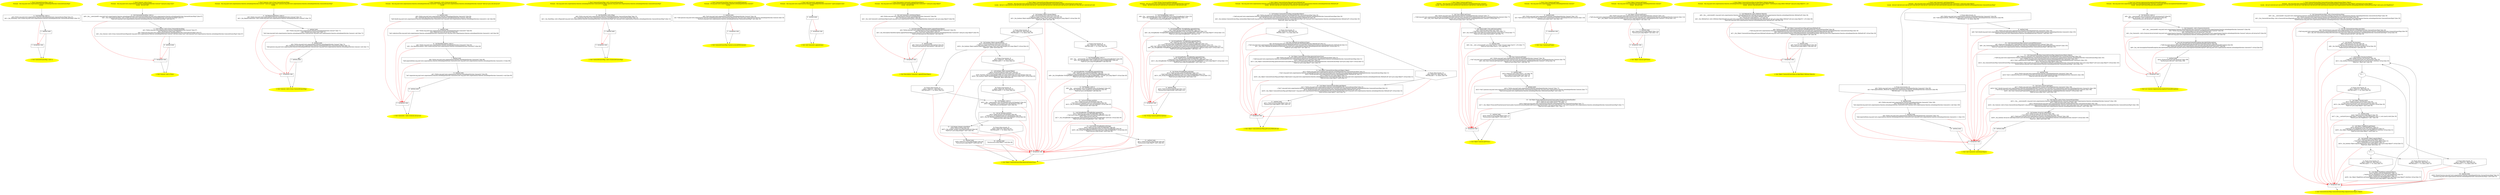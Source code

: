 /* @generated */
digraph cfg {
"org.junit.tests.experimental.theories.extendingwithstubs.Guesser$GuessMap.<init>().e5e7997e3f0415db129eeb2bdde7d0e7_1" [label="1: Start Guesser$GuessMap.<init>()\nFormals:  this:org.junit.tests.experimental.theories.extendingwithstubs.Guesser$GuessMap*\nLocals:  \n  " color=yellow style=filled]
	

	 "org.junit.tests.experimental.theories.extendingwithstubs.Guesser$GuessMap.<init>().e5e7997e3f0415db129eeb2bdde7d0e7_1" -> "org.junit.tests.experimental.theories.extendingwithstubs.Guesser$GuessMap.<init>().e5e7997e3f0415db129eeb2bdde7d0e7_4" ;
"org.junit.tests.experimental.theories.extendingwithstubs.Guesser$GuessMap.<init>().e5e7997e3f0415db129eeb2bdde7d0e7_2" [label="2: Exit Guesser$GuessMap.<init>() \n  " color=yellow style=filled]
	

"org.junit.tests.experimental.theories.extendingwithstubs.Guesser$GuessMap.<init>().e5e7997e3f0415db129eeb2bdde7d0e7_3" [label="3:  exceptions sink \n  " shape="box"]
	

	 "org.junit.tests.experimental.theories.extendingwithstubs.Guesser$GuessMap.<init>().e5e7997e3f0415db129eeb2bdde7d0e7_3" -> "org.junit.tests.experimental.theories.extendingwithstubs.Guesser$GuessMap.<init>().e5e7997e3f0415db129eeb2bdde7d0e7_2" ;
"org.junit.tests.experimental.theories.extendingwithstubs.Guesser$GuessMap.<init>().e5e7997e3f0415db129eeb2bdde7d0e7_4" [label="4:  Call HashMap.<init>() \n   n$0=*&this:org.junit.tests.experimental.theories.extendingwithstubs.Guesser$GuessMap* [line 25]\n  n$1=_fun_HashMap.<init>()(n$0:org.junit.tests.experimental.theories.extendingwithstubs.Guesser$GuessMap*) [line 25]\n " shape="box"]
	

	 "org.junit.tests.experimental.theories.extendingwithstubs.Guesser$GuessMap.<init>().e5e7997e3f0415db129eeb2bdde7d0e7_4" -> "org.junit.tests.experimental.theories.extendingwithstubs.Guesser$GuessMap.<init>().e5e7997e3f0415db129eeb2bdde7d0e7_5" ;
	 "org.junit.tests.experimental.theories.extendingwithstubs.Guesser$GuessMap.<init>().e5e7997e3f0415db129eeb2bdde7d0e7_4" -> "org.junit.tests.experimental.theories.extendingwithstubs.Guesser$GuessMap.<init>().e5e7997e3f0415db129eeb2bdde7d0e7_3" [color="red" ];
"org.junit.tests.experimental.theories.extendingwithstubs.Guesser$GuessMap.<init>().e5e7997e3f0415db129eeb2bdde7d0e7_5" [label="5:  method_body \n  " shape="box"]
	

	 "org.junit.tests.experimental.theories.extendingwithstubs.Guesser$GuessMap.<init>().e5e7997e3f0415db129eeb2bdde7d0e7_5" -> "org.junit.tests.experimental.theories.extendingwithstubs.Guesser$GuessMap.<init>().e5e7997e3f0415db129eeb2bdde7d0e7_2" ;
	 "org.junit.tests.experimental.theories.extendingwithstubs.Guesser$GuessMap.<init>().e5e7997e3f0415db129eeb2bdde7d0e7_5" -> "org.junit.tests.experimental.theories.extendingwithstubs.Guesser$GuessMap.<init>().e5e7997e3f0415db129eeb2bdde7d0e7_3" [color="red" ];
"org.junit.tests.experimental.theories.extendingwithstubs.Guesser.<init>(java.lang.Class).59ce812b411220b31a54d10496e581c1_1" [label="1: Start Guesser.<init>(Class)\nFormals:  this:org.junit.tests.experimental.theories.extendingwithstubs.Guesser* type:java.lang.Class*\nLocals:  $irvar0:void \n  " color=yellow style=filled]
	

	 "org.junit.tests.experimental.theories.extendingwithstubs.Guesser.<init>(java.lang.Class).59ce812b411220b31a54d10496e581c1_1" -> "org.junit.tests.experimental.theories.extendingwithstubs.Guesser.<init>(java.lang.Class).59ce812b411220b31a54d10496e581c1_4" ;
"org.junit.tests.experimental.theories.extendingwithstubs.Guesser.<init>(java.lang.Class).59ce812b411220b31a54d10496e581c1_2" [label="2: Exit Guesser.<init>(Class) \n  " color=yellow style=filled]
	

"org.junit.tests.experimental.theories.extendingwithstubs.Guesser.<init>(java.lang.Class).59ce812b411220b31a54d10496e581c1_3" [label="3:  exceptions sink \n  " shape="box"]
	

	 "org.junit.tests.experimental.theories.extendingwithstubs.Guesser.<init>(java.lang.Class).59ce812b411220b31a54d10496e581c1_3" -> "org.junit.tests.experimental.theories.extendingwithstubs.Guesser.<init>(java.lang.Class).59ce812b411220b31a54d10496e581c1_2" ;
"org.junit.tests.experimental.theories.extendingwithstubs.Guesser.<init>(java.lang.Class).59ce812b411220b31a54d10496e581c1_4" [label="4:  Call Guesser$GuessMap.<init>() \n   n$0=_fun___new(sizeof(t=org.junit.tests.experimental.theories.extendingwithstubs.Guesser$GuessMap):org.junit.tests.experimental.theories.extendingwithstubs.Guesser$GuessMap*) [line 67]\n  n$1=_fun_Guesser$GuessMap.<init>()(n$0:org.junit.tests.experimental.theories.extendingwithstubs.Guesser$GuessMap*) [line 67]\n  *&$irvar0:org.junit.tests.experimental.theories.extendingwithstubs.Guesser$GuessMap*=n$0 [line 67]\n " shape="box"]
	

	 "org.junit.tests.experimental.theories.extendingwithstubs.Guesser.<init>(java.lang.Class).59ce812b411220b31a54d10496e581c1_4" -> "org.junit.tests.experimental.theories.extendingwithstubs.Guesser.<init>(java.lang.Class).59ce812b411220b31a54d10496e581c1_5" ;
	 "org.junit.tests.experimental.theories.extendingwithstubs.Guesser.<init>(java.lang.Class).59ce812b411220b31a54d10496e581c1_4" -> "org.junit.tests.experimental.theories.extendingwithstubs.Guesser.<init>(java.lang.Class).59ce812b411220b31a54d10496e581c1_3" [color="red" ];
"org.junit.tests.experimental.theories.extendingwithstubs.Guesser.<init>(java.lang.Class).59ce812b411220b31a54d10496e581c1_5" [label="5:  Call Guesser.<init>(Class,Guesser$GuessMap) \n   n$2=*&this:org.junit.tests.experimental.theories.extendingwithstubs.Guesser* [line 67]\n  n$3=*&type:java.lang.Class* [line 67]\n  n$4=*&$irvar0:org.junit.tests.experimental.theories.extendingwithstubs.Guesser$GuessMap* [line 67]\n  n$5=_fun_Guesser.<init>(Class,Guesser$GuessMap)(n$2:org.junit.tests.experimental.theories.extendingwithstubs.Guesser*,n$3:java.lang.Class*,n$4:org.junit.tests.experimental.theories.extendingwithstubs.Guesser$GuessMap*) [line 67]\n " shape="box"]
	

	 "org.junit.tests.experimental.theories.extendingwithstubs.Guesser.<init>(java.lang.Class).59ce812b411220b31a54d10496e581c1_5" -> "org.junit.tests.experimental.theories.extendingwithstubs.Guesser.<init>(java.lang.Class).59ce812b411220b31a54d10496e581c1_6" ;
	 "org.junit.tests.experimental.theories.extendingwithstubs.Guesser.<init>(java.lang.Class).59ce812b411220b31a54d10496e581c1_5" -> "org.junit.tests.experimental.theories.extendingwithstubs.Guesser.<init>(java.lang.Class).59ce812b411220b31a54d10496e581c1_3" [color="red" ];
"org.junit.tests.experimental.theories.extendingwithstubs.Guesser.<init>(java.lang.Class).59ce812b411220b31a54d10496e581c1_6" [label="6:  method_body \n  " shape="box"]
	

	 "org.junit.tests.experimental.theories.extendingwithstubs.Guesser.<init>(java.lang.Class).59ce812b411220b31a54d10496e581c1_6" -> "org.junit.tests.experimental.theories.extendingwithstubs.Guesser.<init>(java.lang.Class).59ce812b411220b31a54d10496e581c1_2" ;
	 "org.junit.tests.experimental.theories.extendingwithstubs.Guesser.<init>(java.lang.Class).59ce812b411220b31a54d10496e581c1_6" -> "org.junit.tests.experimental.theories.extendingwithstubs.Guesser.<init>(java.lang.Class).59ce812b411220b31a54d10496e581c1_3" [color="red" ];
"org.junit.tests.experimental.theories.extendingwithstubs.Guesser.<init>(java.lang.Class,org.junit.te.546ed6a8ee2823f7fc64ed7225e55adc_1" [label="1: Start Guesser.<init>(Class,Guesser$GuessMap)\nFormals:  this:org.junit.tests.experimental.theories.extendingwithstubs.Guesser* type2:java.lang.Class* guesses:org.junit.tests.experimental.theories.extendingwithstubs.Guesser$GuessMap*\nLocals:  \n  " color=yellow style=filled]
	

	 "org.junit.tests.experimental.theories.extendingwithstubs.Guesser.<init>(java.lang.Class,org.junit.te.546ed6a8ee2823f7fc64ed7225e55adc_1" -> "org.junit.tests.experimental.theories.extendingwithstubs.Guesser.<init>(java.lang.Class,org.junit.te.546ed6a8ee2823f7fc64ed7225e55adc_4" ;
"org.junit.tests.experimental.theories.extendingwithstubs.Guesser.<init>(java.lang.Class,org.junit.te.546ed6a8ee2823f7fc64ed7225e55adc_2" [label="2: Exit Guesser.<init>(Class,Guesser$GuessMap) \n  " color=yellow style=filled]
	

"org.junit.tests.experimental.theories.extendingwithstubs.Guesser.<init>(java.lang.Class,org.junit.te.546ed6a8ee2823f7fc64ed7225e55adc_3" [label="3:  exceptions sink \n  " shape="box"]
	

	 "org.junit.tests.experimental.theories.extendingwithstubs.Guesser.<init>(java.lang.Class,org.junit.te.546ed6a8ee2823f7fc64ed7225e55adc_3" -> "org.junit.tests.experimental.theories.extendingwithstubs.Guesser.<init>(java.lang.Class,org.junit.te.546ed6a8ee2823f7fc64ed7225e55adc_2" ;
"org.junit.tests.experimental.theories.extendingwithstubs.Guesser.<init>(java.lang.Class,org.junit.te.546ed6a8ee2823f7fc64ed7225e55adc_4" [label="4:  Call ReguessableValue.<init>() \n   n$0=*&this:org.junit.tests.experimental.theories.extendingwithstubs.Guesser* [line 70]\n  n$1=_fun_ReguessableValue.<init>()(n$0:org.junit.tests.experimental.theories.extendingwithstubs.Guesser*) [line 70]\n " shape="box"]
	

	 "org.junit.tests.experimental.theories.extendingwithstubs.Guesser.<init>(java.lang.Class,org.junit.te.546ed6a8ee2823f7fc64ed7225e55adc_4" -> "org.junit.tests.experimental.theories.extendingwithstubs.Guesser.<init>(java.lang.Class,org.junit.te.546ed6a8ee2823f7fc64ed7225e55adc_5" ;
	 "org.junit.tests.experimental.theories.extendingwithstubs.Guesser.<init>(java.lang.Class,org.junit.te.546ed6a8ee2823f7fc64ed7225e55adc_4" -> "org.junit.tests.experimental.theories.extendingwithstubs.Guesser.<init>(java.lang.Class,org.junit.te.546ed6a8ee2823f7fc64ed7225e55adc_3" [color="red" ];
"org.junit.tests.experimental.theories.extendingwithstubs.Guesser.<init>(java.lang.Class,org.junit.te.546ed6a8ee2823f7fc64ed7225e55adc_5" [label="5:  method_body \n   n$2=*&this:org.junit.tests.experimental.theories.extendingwithstubs.Guesser* [line 71]\n  n$3=*&type2:java.lang.Class* [line 71]\n  *n$2.type:org.junit.tests.experimental.theories.extendingwithstubs.Guesser(root org.junit.tests.experimental.theories.extendingwithstubs.Guesser)=n$3 [line 71]\n " shape="box"]
	

	 "org.junit.tests.experimental.theories.extendingwithstubs.Guesser.<init>(java.lang.Class,org.junit.te.546ed6a8ee2823f7fc64ed7225e55adc_5" -> "org.junit.tests.experimental.theories.extendingwithstubs.Guesser.<init>(java.lang.Class,org.junit.te.546ed6a8ee2823f7fc64ed7225e55adc_6" ;
	 "org.junit.tests.experimental.theories.extendingwithstubs.Guesser.<init>(java.lang.Class,org.junit.te.546ed6a8ee2823f7fc64ed7225e55adc_5" -> "org.junit.tests.experimental.theories.extendingwithstubs.Guesser.<init>(java.lang.Class,org.junit.te.546ed6a8ee2823f7fc64ed7225e55adc_3" [color="red" ];
"org.junit.tests.experimental.theories.extendingwithstubs.Guesser.<init>(java.lang.Class,org.junit.te.546ed6a8ee2823f7fc64ed7225e55adc_6" [label="6:  method_body \n   n$4=*&this:org.junit.tests.experimental.theories.extendingwithstubs.Guesser* [line 72]\n  n$5=*&guesses:org.junit.tests.experimental.theories.extendingwithstubs.Guesser$GuessMap* [line 72]\n  *n$4.guesses:org.junit.tests.experimental.theories.extendingwithstubs.Guesser(root org.junit.tests.experimental.theories.extendingwithstubs.Guesser)=n$5 [line 72]\n " shape="box"]
	

	 "org.junit.tests.experimental.theories.extendingwithstubs.Guesser.<init>(java.lang.Class,org.junit.te.546ed6a8ee2823f7fc64ed7225e55adc_6" -> "org.junit.tests.experimental.theories.extendingwithstubs.Guesser.<init>(java.lang.Class,org.junit.te.546ed6a8ee2823f7fc64ed7225e55adc_7" ;
	 "org.junit.tests.experimental.theories.extendingwithstubs.Guesser.<init>(java.lang.Class,org.junit.te.546ed6a8ee2823f7fc64ed7225e55adc_6" -> "org.junit.tests.experimental.theories.extendingwithstubs.Guesser.<init>(java.lang.Class,org.junit.te.546ed6a8ee2823f7fc64ed7225e55adc_3" [color="red" ];
"org.junit.tests.experimental.theories.extendingwithstubs.Guesser.<init>(java.lang.Class,org.junit.te.546ed6a8ee2823f7fc64ed7225e55adc_7" [label="7:  method_body \n  " shape="box"]
	

	 "org.junit.tests.experimental.theories.extendingwithstubs.Guesser.<init>(java.lang.Class,org.junit.te.546ed6a8ee2823f7fc64ed7225e55adc_7" -> "org.junit.tests.experimental.theories.extendingwithstubs.Guesser.<init>(java.lang.Class,org.junit.te.546ed6a8ee2823f7fc64ed7225e55adc_2" ;
	 "org.junit.tests.experimental.theories.extendingwithstubs.Guesser.<init>(java.lang.Class,org.junit.te.546ed6a8ee2823f7fc64ed7225e55adc_7" -> "org.junit.tests.experimental.theories.extendingwithstubs.Guesser.<init>(java.lang.Class,org.junit.te.546ed6a8ee2823f7fc64ed7225e55adc_3" [color="red" ];
"org.junit.tests.experimental.theories.extendingwithstubs.Guesser$1.<init>(org.junit.tests.experiment.c43b42f4f63d4fc85478b60ee51e1fae_1" [label="1: Start Guesser$1.<init>(Guesser,ArrayList)\nFormals:  this:org.junit.tests.experimental.theories.extendingwithstubs.Guesser$1* this$0:org.junit.tests.experimental.theories.extendingwithstubs.Guesser* $bcvar2:java.util.ArrayList*\nLocals:  \n  " color=yellow style=filled]
	

	 "org.junit.tests.experimental.theories.extendingwithstubs.Guesser$1.<init>(org.junit.tests.experiment.c43b42f4f63d4fc85478b60ee51e1fae_1" -> "org.junit.tests.experimental.theories.extendingwithstubs.Guesser$1.<init>(org.junit.tests.experiment.c43b42f4f63d4fc85478b60ee51e1fae_4" ;
"org.junit.tests.experimental.theories.extendingwithstubs.Guesser$1.<init>(org.junit.tests.experiment.c43b42f4f63d4fc85478b60ee51e1fae_2" [label="2: Exit Guesser$1.<init>(Guesser,ArrayList) \n  " color=yellow style=filled]
	

"org.junit.tests.experimental.theories.extendingwithstubs.Guesser$1.<init>(org.junit.tests.experiment.c43b42f4f63d4fc85478b60ee51e1fae_3" [label="3:  exceptions sink \n  " shape="box"]
	

	 "org.junit.tests.experimental.theories.extendingwithstubs.Guesser$1.<init>(org.junit.tests.experiment.c43b42f4f63d4fc85478b60ee51e1fae_3" -> "org.junit.tests.experimental.theories.extendingwithstubs.Guesser$1.<init>(org.junit.tests.experiment.c43b42f4f63d4fc85478b60ee51e1fae_2" ;
"org.junit.tests.experimental.theories.extendingwithstubs.Guesser$1.<init>(org.junit.tests.experiment.c43b42f4f63d4fc85478b60ee51e1fae_4" [label="4:  method_body \n   n$0=*&this:org.junit.tests.experimental.theories.extendingwithstubs.Guesser$1* [line 84]\n  n$1=*&this$0:org.junit.tests.experimental.theories.extendingwithstubs.Guesser* [line 84]\n  *n$0.this$0:org.junit.tests.experimental.theories.extendingwithstubs.Guesser$1(root org.junit.tests.experimental.theories.extendingwithstubs.Guesser$1)=n$1 [line 84]\n " shape="box"]
	

	 "org.junit.tests.experimental.theories.extendingwithstubs.Guesser$1.<init>(org.junit.tests.experiment.c43b42f4f63d4fc85478b60ee51e1fae_4" -> "org.junit.tests.experimental.theories.extendingwithstubs.Guesser$1.<init>(org.junit.tests.experiment.c43b42f4f63d4fc85478b60ee51e1fae_5" ;
	 "org.junit.tests.experimental.theories.extendingwithstubs.Guesser$1.<init>(org.junit.tests.experiment.c43b42f4f63d4fc85478b60ee51e1fae_4" -> "org.junit.tests.experimental.theories.extendingwithstubs.Guesser$1.<init>(org.junit.tests.experiment.c43b42f4f63d4fc85478b60ee51e1fae_3" [color="red" ];
"org.junit.tests.experimental.theories.extendingwithstubs.Guesser$1.<init>(org.junit.tests.experiment.c43b42f4f63d4fc85478b60ee51e1fae_5" [label="5:  method_body \n   n$2=*&this:org.junit.tests.experimental.theories.extendingwithstubs.Guesser$1* [line 84]\n  n$3=*&$bcvar2:java.util.ArrayList* [line 84]\n  *n$2.val$returnThis:org.junit.tests.experimental.theories.extendingwithstubs.Guesser$1(root org.junit.tests.experimental.theories.extendingwithstubs.Guesser$1)=n$3 [line 84]\n " shape="box"]
	

	 "org.junit.tests.experimental.theories.extendingwithstubs.Guesser$1.<init>(org.junit.tests.experiment.c43b42f4f63d4fc85478b60ee51e1fae_5" -> "org.junit.tests.experimental.theories.extendingwithstubs.Guesser$1.<init>(org.junit.tests.experiment.c43b42f4f63d4fc85478b60ee51e1fae_6" ;
	 "org.junit.tests.experimental.theories.extendingwithstubs.Guesser$1.<init>(org.junit.tests.experiment.c43b42f4f63d4fc85478b60ee51e1fae_5" -> "org.junit.tests.experimental.theories.extendingwithstubs.Guesser$1.<init>(org.junit.tests.experiment.c43b42f4f63d4fc85478b60ee51e1fae_3" [color="red" ];
"org.junit.tests.experimental.theories.extendingwithstubs.Guesser$1.<init>(org.junit.tests.experiment.c43b42f4f63d4fc85478b60ee51e1fae_6" [label="6:  Call BaseDescription.<init>() \n   n$4=*&this:org.junit.tests.experimental.theories.extendingwithstubs.Guesser$1* [line 84]\n  n$5=_fun_BaseDescription.<init>()(n$4:org.junit.tests.experimental.theories.extendingwithstubs.Guesser$1*) [line 84]\n " shape="box"]
	

	 "org.junit.tests.experimental.theories.extendingwithstubs.Guesser$1.<init>(org.junit.tests.experiment.c43b42f4f63d4fc85478b60ee51e1fae_6" -> "org.junit.tests.experimental.theories.extendingwithstubs.Guesser$1.<init>(org.junit.tests.experiment.c43b42f4f63d4fc85478b60ee51e1fae_7" ;
	 "org.junit.tests.experimental.theories.extendingwithstubs.Guesser$1.<init>(org.junit.tests.experiment.c43b42f4f63d4fc85478b60ee51e1fae_6" -> "org.junit.tests.experimental.theories.extendingwithstubs.Guesser$1.<init>(org.junit.tests.experiment.c43b42f4f63d4fc85478b60ee51e1fae_3" [color="red" ];
"org.junit.tests.experimental.theories.extendingwithstubs.Guesser$1.<init>(org.junit.tests.experiment.c43b42f4f63d4fc85478b60ee51e1fae_7" [label="7:  method_body \n   n$6=*&this:org.junit.tests.experimental.theories.extendingwithstubs.Guesser$1* [line 89]\n  *n$6.expectedSeen:org.junit.tests.experimental.theories.extendingwithstubs.Guesser$1(root org.junit.tests.experimental.theories.extendingwithstubs.Guesser$1)=0 [line 89]\n " shape="box"]
	

	 "org.junit.tests.experimental.theories.extendingwithstubs.Guesser$1.<init>(org.junit.tests.experiment.c43b42f4f63d4fc85478b60ee51e1fae_7" -> "org.junit.tests.experimental.theories.extendingwithstubs.Guesser$1.<init>(org.junit.tests.experiment.c43b42f4f63d4fc85478b60ee51e1fae_8" ;
	 "org.junit.tests.experimental.theories.extendingwithstubs.Guesser$1.<init>(org.junit.tests.experiment.c43b42f4f63d4fc85478b60ee51e1fae_7" -> "org.junit.tests.experimental.theories.extendingwithstubs.Guesser$1.<init>(org.junit.tests.experiment.c43b42f4f63d4fc85478b60ee51e1fae_3" [color="red" ];
"org.junit.tests.experimental.theories.extendingwithstubs.Guesser$1.<init>(org.junit.tests.experiment.c43b42f4f63d4fc85478b60ee51e1fae_8" [label="8:  method_body \n   n$7=*&this:org.junit.tests.experimental.theories.extendingwithstubs.Guesser$1* [line 90]\n  *n$7.expected:org.junit.tests.experimental.theories.extendingwithstubs.Guesser$1(root org.junit.tests.experimental.theories.extendingwithstubs.Guesser$1)=null [line 90]\n " shape="box"]
	

	 "org.junit.tests.experimental.theories.extendingwithstubs.Guesser$1.<init>(org.junit.tests.experiment.c43b42f4f63d4fc85478b60ee51e1fae_8" -> "org.junit.tests.experimental.theories.extendingwithstubs.Guesser$1.<init>(org.junit.tests.experiment.c43b42f4f63d4fc85478b60ee51e1fae_9" ;
	 "org.junit.tests.experimental.theories.extendingwithstubs.Guesser$1.<init>(org.junit.tests.experiment.c43b42f4f63d4fc85478b60ee51e1fae_8" -> "org.junit.tests.experimental.theories.extendingwithstubs.Guesser$1.<init>(org.junit.tests.experiment.c43b42f4f63d4fc85478b60ee51e1fae_3" [color="red" ];
"org.junit.tests.experimental.theories.extendingwithstubs.Guesser$1.<init>(org.junit.tests.experiment.c43b42f4f63d4fc85478b60ee51e1fae_9" [label="9:  method_body \n  " shape="box"]
	

	 "org.junit.tests.experimental.theories.extendingwithstubs.Guesser$1.<init>(org.junit.tests.experiment.c43b42f4f63d4fc85478b60ee51e1fae_9" -> "org.junit.tests.experimental.theories.extendingwithstubs.Guesser$1.<init>(org.junit.tests.experiment.c43b42f4f63d4fc85478b60ee51e1fae_2" ;
	 "org.junit.tests.experimental.theories.extendingwithstubs.Guesser$1.<init>(org.junit.tests.experiment.c43b42f4f63d4fc85478b60ee51e1fae_9" -> "org.junit.tests.experimental.theories.extendingwithstubs.Guesser$1.<init>(org.junit.tests.experiment.c43b42f4f63d4fc85478b60ee51e1fae_3" [color="red" ];
"org.junit.tests.experimental.theories.extendingwithstubs.Guesser$GuessMap.<init>(org.junit.tests.exp.6cc45a7ce6b9fb8dff2f517eb2d3d741_1" [label="1: Start Guesser$GuessMap.<init>(Guesser$GuessMap)\nFormals:  this:org.junit.tests.experimental.theories.extendingwithstubs.Guesser$GuessMap* guesses:org.junit.tests.experimental.theories.extendingwithstubs.Guesser$GuessMap*\nLocals:  \n  " color=yellow style=filled]
	

	 "org.junit.tests.experimental.theories.extendingwithstubs.Guesser$GuessMap.<init>(org.junit.tests.exp.6cc45a7ce6b9fb8dff2f517eb2d3d741_1" -> "org.junit.tests.experimental.theories.extendingwithstubs.Guesser$GuessMap.<init>(org.junit.tests.exp.6cc45a7ce6b9fb8dff2f517eb2d3d741_4" ;
"org.junit.tests.experimental.theories.extendingwithstubs.Guesser$GuessMap.<init>(org.junit.tests.exp.6cc45a7ce6b9fb8dff2f517eb2d3d741_2" [label="2: Exit Guesser$GuessMap.<init>(Guesser$GuessMap) \n  " color=yellow style=filled]
	

"org.junit.tests.experimental.theories.extendingwithstubs.Guesser$GuessMap.<init>(org.junit.tests.exp.6cc45a7ce6b9fb8dff2f517eb2d3d741_3" [label="3:  exceptions sink \n  " shape="box"]
	

	 "org.junit.tests.experimental.theories.extendingwithstubs.Guesser$GuessMap.<init>(org.junit.tests.exp.6cc45a7ce6b9fb8dff2f517eb2d3d741_3" -> "org.junit.tests.experimental.theories.extendingwithstubs.Guesser$GuessMap.<init>(org.junit.tests.exp.6cc45a7ce6b9fb8dff2f517eb2d3d741_2" ;
"org.junit.tests.experimental.theories.extendingwithstubs.Guesser$GuessMap.<init>(org.junit.tests.exp.6cc45a7ce6b9fb8dff2f517eb2d3d741_4" [label="4:  Call HashMap.<init>(Map) \n   n$0=*&this:org.junit.tests.experimental.theories.extendingwithstubs.Guesser$GuessMap* [line 22]\n  n$1=*&guesses:org.junit.tests.experimental.theories.extendingwithstubs.Guesser$GuessMap* [line 22]\n  n$2=_fun_HashMap.<init>(Map)(n$0:org.junit.tests.experimental.theories.extendingwithstubs.Guesser$GuessMap*,n$1:org.junit.tests.experimental.theories.extendingwithstubs.Guesser$GuessMap*) [line 22]\n " shape="box"]
	

	 "org.junit.tests.experimental.theories.extendingwithstubs.Guesser$GuessMap.<init>(org.junit.tests.exp.6cc45a7ce6b9fb8dff2f517eb2d3d741_4" -> "org.junit.tests.experimental.theories.extendingwithstubs.Guesser$GuessMap.<init>(org.junit.tests.exp.6cc45a7ce6b9fb8dff2f517eb2d3d741_5" ;
	 "org.junit.tests.experimental.theories.extendingwithstubs.Guesser$GuessMap.<init>(org.junit.tests.exp.6cc45a7ce6b9fb8dff2f517eb2d3d741_4" -> "org.junit.tests.experimental.theories.extendingwithstubs.Guesser$GuessMap.<init>(org.junit.tests.exp.6cc45a7ce6b9fb8dff2f517eb2d3d741_3" [color="red" ];
"org.junit.tests.experimental.theories.extendingwithstubs.Guesser$GuessMap.<init>(org.junit.tests.exp.6cc45a7ce6b9fb8dff2f517eb2d3d741_5" [label="5:  method_body \n  " shape="box"]
	

	 "org.junit.tests.experimental.theories.extendingwithstubs.Guesser$GuessMap.<init>(org.junit.tests.exp.6cc45a7ce6b9fb8dff2f517eb2d3d741_5" -> "org.junit.tests.experimental.theories.extendingwithstubs.Guesser$GuessMap.<init>(org.junit.tests.exp.6cc45a7ce6b9fb8dff2f517eb2d3d741_2" ;
	 "org.junit.tests.experimental.theories.extendingwithstubs.Guesser$GuessMap.<init>(org.junit.tests.exp.6cc45a7ce6b9fb8dff2f517eb2d3d741_5" -> "org.junit.tests.experimental.theories.extendingwithstubs.Guesser$GuessMap.<init>(org.junit.tests.exp.6cc45a7ce6b9fb8dff2f517eb2d3d741_3" [color="red" ];
"org.junit.tests.experimental.theories.extendingwithstubs.Guesser.access$000(org.junit.tests.experime.b6cd23931291318e7ab42c148132feaa_1" [label="1: Start Guesser$GuessMap Guesser.access$000(Guesser)\nFormals:  x0:org.junit.tests.experimental.theories.extendingwithstubs.Guesser*\nLocals:  \n  " color=yellow style=filled]
	

	 "org.junit.tests.experimental.theories.extendingwithstubs.Guesser.access$000(org.junit.tests.experime.b6cd23931291318e7ab42c148132feaa_1" -> "org.junit.tests.experimental.theories.extendingwithstubs.Guesser.access$000(org.junit.tests.experime.b6cd23931291318e7ab42c148132feaa_4" ;
"org.junit.tests.experimental.theories.extendingwithstubs.Guesser.access$000(org.junit.tests.experime.b6cd23931291318e7ab42c148132feaa_2" [label="2: Exit Guesser$GuessMap Guesser.access$000(Guesser) \n  " color=yellow style=filled]
	

"org.junit.tests.experimental.theories.extendingwithstubs.Guesser.access$000(org.junit.tests.experime.b6cd23931291318e7ab42c148132feaa_3" [label="3:  exceptions sink \n  " shape="box"]
	

	 "org.junit.tests.experimental.theories.extendingwithstubs.Guesser.access$000(org.junit.tests.experime.b6cd23931291318e7ab42c148132feaa_3" -> "org.junit.tests.experimental.theories.extendingwithstubs.Guesser.access$000(org.junit.tests.experime.b6cd23931291318e7ab42c148132feaa_2" ;
"org.junit.tests.experimental.theories.extendingwithstubs.Guesser.access$000(org.junit.tests.experime.b6cd23931291318e7ab42c148132feaa_4" [label="4:  method_body \n   n$0=*&x0:org.junit.tests.experimental.theories.extendingwithstubs.Guesser* [line 16]\n  n$1=*n$0.guesses:org.junit.tests.experimental.theories.extendingwithstubs.Guesser$GuessMap*(root org.junit.tests.experimental.theories.extendingwithstubs.Guesser) [line 16]\n  *&return:org.junit.tests.experimental.theories.extendingwithstubs.Guesser$GuessMap*=n$1 [line 16]\n " shape="box"]
	

	 "org.junit.tests.experimental.theories.extendingwithstubs.Guesser.access$000(org.junit.tests.experime.b6cd23931291318e7ab42c148132feaa_4" -> "org.junit.tests.experimental.theories.extendingwithstubs.Guesser.access$000(org.junit.tests.experime.b6cd23931291318e7ab42c148132feaa_2" ;
	 "org.junit.tests.experimental.theories.extendingwithstubs.Guesser.access$000(org.junit.tests.experime.b6cd23931291318e7ab42c148132feaa_4" -> "org.junit.tests.experimental.theories.extendingwithstubs.Guesser.access$000(org.junit.tests.experime.b6cd23931291318e7ab42c148132feaa_3" [color="red" ];
"org.junit.tests.experimental.theories.extendingwithstubs.Guesser$1.append(char):void.64422060ba0af8a602a14bcbc73a1590_1" [label="1: Start void Guesser$1.append(char)\nFormals:  this:org.junit.tests.experimental.theories.extendingwithstubs.Guesser$1* arg0:unsigned short\nLocals:  \n  " color=yellow style=filled]
	

	 "org.junit.tests.experimental.theories.extendingwithstubs.Guesser$1.append(char):void.64422060ba0af8a602a14bcbc73a1590_1" -> "org.junit.tests.experimental.theories.extendingwithstubs.Guesser$1.append(char):void.64422060ba0af8a602a14bcbc73a1590_4" ;
"org.junit.tests.experimental.theories.extendingwithstubs.Guesser$1.append(char):void.64422060ba0af8a602a14bcbc73a1590_2" [label="2: Exit void Guesser$1.append(char) \n  " color=yellow style=filled]
	

"org.junit.tests.experimental.theories.extendingwithstubs.Guesser$1.append(char):void.64422060ba0af8a602a14bcbc73a1590_3" [label="3:  exceptions sink \n  " shape="box"]
	

	 "org.junit.tests.experimental.theories.extendingwithstubs.Guesser$1.append(char):void.64422060ba0af8a602a14bcbc73a1590_3" -> "org.junit.tests.experimental.theories.extendingwithstubs.Guesser$1.append(char):void.64422060ba0af8a602a14bcbc73a1590_2" ;
"org.junit.tests.experimental.theories.extendingwithstubs.Guesser$1.append(char):void.64422060ba0af8a602a14bcbc73a1590_4" [label="4:  method_body \n  " shape="box"]
	

	 "org.junit.tests.experimental.theories.extendingwithstubs.Guesser$1.append(char):void.64422060ba0af8a602a14bcbc73a1590_4" -> "org.junit.tests.experimental.theories.extendingwithstubs.Guesser$1.append(char):void.64422060ba0af8a602a14bcbc73a1590_2" ;
	 "org.junit.tests.experimental.theories.extendingwithstubs.Guesser$1.append(char):void.64422060ba0af8a602a14bcbc73a1590_4" -> "org.junit.tests.experimental.theories.extendingwithstubs.Guesser$1.append(char):void.64422060ba0af8a602a14bcbc73a1590_3" [color="red" ];
"org.junit.tests.experimental.theories.extendingwithstubs.Guesser$1.appendValue(java.lang.Object):org.5af66a2308abb308a1f3d680bcaef5a5_1" [label="1: Start Description Guesser$1.appendValue(Object)\nFormals:  this:org.junit.tests.experimental.theories.extendingwithstubs.Guesser$1* value:java.lang.Object*\nLocals:  $irvar0:void \n  " color=yellow style=filled]
	

	 "org.junit.tests.experimental.theories.extendingwithstubs.Guesser$1.appendValue(java.lang.Object):org.5af66a2308abb308a1f3d680bcaef5a5_1" -> "org.junit.tests.experimental.theories.extendingwithstubs.Guesser$1.appendValue(java.lang.Object):org.5af66a2308abb308a1f3d680bcaef5a5_4" ;
"org.junit.tests.experimental.theories.extendingwithstubs.Guesser$1.appendValue(java.lang.Object):org.5af66a2308abb308a1f3d680bcaef5a5_2" [label="2: Exit Description Guesser$1.appendValue(Object) \n  " color=yellow style=filled]
	

"org.junit.tests.experimental.theories.extendingwithstubs.Guesser$1.appendValue(java.lang.Object):org.5af66a2308abb308a1f3d680bcaef5a5_3" [label="3:  exceptions sink \n  " shape="box"]
	

	 "org.junit.tests.experimental.theories.extendingwithstubs.Guesser$1.appendValue(java.lang.Object):org.5af66a2308abb308a1f3d680bcaef5a5_3" -> "org.junit.tests.experimental.theories.extendingwithstubs.Guesser$1.appendValue(java.lang.Object):org.5af66a2308abb308a1f3d680bcaef5a5_2" ;
"org.junit.tests.experimental.theories.extendingwithstubs.Guesser$1.appendValue(java.lang.Object):org.5af66a2308abb308a1f3d680bcaef5a5_4" [label="4:  Call void Guesser$1.noteValue(Object) \n   n$0=*&this:org.junit.tests.experimental.theories.extendingwithstubs.Guesser$1* [line 94]\n  n$1=*&value:java.lang.Object* [line 94]\n  n$2=_fun_void Guesser$1.noteValue(Object)(n$0:org.junit.tests.experimental.theories.extendingwithstubs.Guesser$1*,n$1:java.lang.Object*) [line 94]\n " shape="box"]
	

	 "org.junit.tests.experimental.theories.extendingwithstubs.Guesser$1.appendValue(java.lang.Object):org.5af66a2308abb308a1f3d680bcaef5a5_4" -> "org.junit.tests.experimental.theories.extendingwithstubs.Guesser$1.appendValue(java.lang.Object):org.5af66a2308abb308a1f3d680bcaef5a5_5" ;
	 "org.junit.tests.experimental.theories.extendingwithstubs.Guesser$1.appendValue(java.lang.Object):org.5af66a2308abb308a1f3d680bcaef5a5_4" -> "org.junit.tests.experimental.theories.extendingwithstubs.Guesser$1.appendValue(java.lang.Object):org.5af66a2308abb308a1f3d680bcaef5a5_3" [color="red" ];
"org.junit.tests.experimental.theories.extendingwithstubs.Guesser$1.appendValue(java.lang.Object):org.5af66a2308abb308a1f3d680bcaef5a5_5" [label="5:  Call Description BaseDescription.appendValue(Object) \n   n$3=*&this:org.junit.tests.experimental.theories.extendingwithstubs.Guesser$1* [line 95]\n  n$4=*&value:java.lang.Object* [line 95]\n  n$5=_fun_Description BaseDescription.appendValue(Object)(n$3:org.junit.tests.experimental.theories.extendingwithstubs.Guesser$1*,n$4:java.lang.Object*) [line 95]\n  *&$irvar0:org.hamcrest.Description*=n$5 [line 95]\n " shape="box"]
	

	 "org.junit.tests.experimental.theories.extendingwithstubs.Guesser$1.appendValue(java.lang.Object):org.5af66a2308abb308a1f3d680bcaef5a5_5" -> "org.junit.tests.experimental.theories.extendingwithstubs.Guesser$1.appendValue(java.lang.Object):org.5af66a2308abb308a1f3d680bcaef5a5_6" ;
	 "org.junit.tests.experimental.theories.extendingwithstubs.Guesser$1.appendValue(java.lang.Object):org.5af66a2308abb308a1f3d680bcaef5a5_5" -> "org.junit.tests.experimental.theories.extendingwithstubs.Guesser$1.appendValue(java.lang.Object):org.5af66a2308abb308a1f3d680bcaef5a5_3" [color="red" ];
"org.junit.tests.experimental.theories.extendingwithstubs.Guesser$1.appendValue(java.lang.Object):org.5af66a2308abb308a1f3d680bcaef5a5_6" [label="6:  method_body \n   n$6=*&$irvar0:org.hamcrest.Description* [line 95]\n  *&return:org.hamcrest.Description*=n$6 [line 95]\n " shape="box"]
	

	 "org.junit.tests.experimental.theories.extendingwithstubs.Guesser$1.appendValue(java.lang.Object):org.5af66a2308abb308a1f3d680bcaef5a5_6" -> "org.junit.tests.experimental.theories.extendingwithstubs.Guesser$1.appendValue(java.lang.Object):org.5af66a2308abb308a1f3d680bcaef5a5_2" ;
	 "org.junit.tests.experimental.theories.extendingwithstubs.Guesser$1.appendValue(java.lang.Object):org.5af66a2308abb308a1f3d680bcaef5a5_6" -> "org.junit.tests.experimental.theories.extendingwithstubs.Guesser$1.appendValue(java.lang.Object):org.5af66a2308abb308a1f3d680bcaef5a5_3" [color="red" ];
"org.junit.tests.experimental.theories.extendingwithstubs.Guesser$GuessMap.generateGuess(java.lang.Cl.4af64a1e115c1cb438228abba3172289_1" [label="1: Start Object Guesser$GuessMap.generateGuess(Class)\nFormals:  this:org.junit.tests.experimental.theories.extendingwithstubs.Guesser$GuessMap* returnType:java.lang.Class*\nLocals:  $irvar11:void $irvar10:void $irvar9:void $irvar8:void $irvar7:void $irvar6:void $irvar5:void $irvar4:void $irvar3:void $irvar2:void $irvar1:void $irvar0:void \n  " color=yellow style=filled]
	

	 "org.junit.tests.experimental.theories.extendingwithstubs.Guesser$GuessMap.generateGuess(java.lang.Cl.4af64a1e115c1cb438228abba3172289_1" -> "org.junit.tests.experimental.theories.extendingwithstubs.Guesser$GuessMap.generateGuess(java.lang.Cl.4af64a1e115c1cb438228abba3172289_4" ;
"org.junit.tests.experimental.theories.extendingwithstubs.Guesser$GuessMap.generateGuess(java.lang.Cl.4af64a1e115c1cb438228abba3172289_2" [label="2: Exit Object Guesser$GuessMap.generateGuess(Class) \n  " color=yellow style=filled]
	

"org.junit.tests.experimental.theories.extendingwithstubs.Guesser$GuessMap.generateGuess(java.lang.Cl.4af64a1e115c1cb438228abba3172289_3" [label="3:  exceptions sink \n  " shape="box"]
	

	 "org.junit.tests.experimental.theories.extendingwithstubs.Guesser$GuessMap.generateGuess(java.lang.Cl.4af64a1e115c1cb438228abba3172289_3" -> "org.junit.tests.experimental.theories.extendingwithstubs.Guesser$GuessMap.generateGuess(java.lang.Cl.4af64a1e115c1cb438228abba3172289_2" ;
"org.junit.tests.experimental.theories.extendingwithstubs.Guesser$GuessMap.generateGuess(java.lang.Cl.4af64a1e115c1cb438228abba3172289_4" [label="4:  Call boolean Object.equals(Object) \n   n$0=*&returnType:java.lang.Class* [line 39]\n  _=*n$0:java.lang.Class*(root java.lang.Class) [line 39]\n  n$2=_fun_boolean Object.equals(Object)(n$0:java.lang.Class*,java.lang.String:java.lang.Object*) virtual [line 39]\n  *&$irvar0:_Bool=n$2 [line 39]\n " shape="box"]
	

	 "org.junit.tests.experimental.theories.extendingwithstubs.Guesser$GuessMap.generateGuess(java.lang.Cl.4af64a1e115c1cb438228abba3172289_4" -> "org.junit.tests.experimental.theories.extendingwithstubs.Guesser$GuessMap.generateGuess(java.lang.Cl.4af64a1e115c1cb438228abba3172289_5" ;
	 "org.junit.tests.experimental.theories.extendingwithstubs.Guesser$GuessMap.generateGuess(java.lang.Cl.4af64a1e115c1cb438228abba3172289_4" -> "org.junit.tests.experimental.theories.extendingwithstubs.Guesser$GuessMap.generateGuess(java.lang.Cl.4af64a1e115c1cb438228abba3172289_6" ;
	 "org.junit.tests.experimental.theories.extendingwithstubs.Guesser$GuessMap.generateGuess(java.lang.Cl.4af64a1e115c1cb438228abba3172289_4" -> "org.junit.tests.experimental.theories.extendingwithstubs.Guesser$GuessMap.generateGuess(java.lang.Cl.4af64a1e115c1cb438228abba3172289_3" [color="red" ];
"org.junit.tests.experimental.theories.extendingwithstubs.Guesser$GuessMap.generateGuess(java.lang.Cl.4af64a1e115c1cb438228abba3172289_5" [label="5: Prune (true branch, if) \n   n$3=*&$irvar0:_Bool [line 39]\n  PRUNE(!(n$3 == 0), true); [line 39]\n " shape="invhouse"]
	

	 "org.junit.tests.experimental.theories.extendingwithstubs.Guesser$GuessMap.generateGuess(java.lang.Cl.4af64a1e115c1cb438228abba3172289_5" -> "org.junit.tests.experimental.theories.extendingwithstubs.Guesser$GuessMap.generateGuess(java.lang.Cl.4af64a1e115c1cb438228abba3172289_7" ;
	 "org.junit.tests.experimental.theories.extendingwithstubs.Guesser$GuessMap.generateGuess(java.lang.Cl.4af64a1e115c1cb438228abba3172289_5" -> "org.junit.tests.experimental.theories.extendingwithstubs.Guesser$GuessMap.generateGuess(java.lang.Cl.4af64a1e115c1cb438228abba3172289_3" [color="red" ];
"org.junit.tests.experimental.theories.extendingwithstubs.Guesser$GuessMap.generateGuess(java.lang.Cl.4af64a1e115c1cb438228abba3172289_6" [label="6: Prune (false branch, if) \n   n$3=*&$irvar0:_Bool [line 39]\n  PRUNE((n$3 == 0), false); [line 39]\n " shape="invhouse"]
	

	 "org.junit.tests.experimental.theories.extendingwithstubs.Guesser$GuessMap.generateGuess(java.lang.Cl.4af64a1e115c1cb438228abba3172289_6" -> "org.junit.tests.experimental.theories.extendingwithstubs.Guesser$GuessMap.generateGuess(java.lang.Cl.4af64a1e115c1cb438228abba3172289_14" ;
	 "org.junit.tests.experimental.theories.extendingwithstubs.Guesser$GuessMap.generateGuess(java.lang.Cl.4af64a1e115c1cb438228abba3172289_6" -> "org.junit.tests.experimental.theories.extendingwithstubs.Guesser$GuessMap.generateGuess(java.lang.Cl.4af64a1e115c1cb438228abba3172289_3" [color="red" ];
"org.junit.tests.experimental.theories.extendingwithstubs.Guesser$GuessMap.generateGuess(java.lang.Cl.4af64a1e115c1cb438228abba3172289_7" [label="7:  Call StringBuilder.<init>() \n   n$4=_fun___new(sizeof(t=java.lang.StringBuilder):java.lang.StringBuilder*) [line 40]\n  n$5=_fun_StringBuilder.<init>()(n$4:java.lang.StringBuilder*) [line 40]\n  *&$irvar1:java.lang.StringBuilder*=n$4 [line 40]\n " shape="box"]
	

	 "org.junit.tests.experimental.theories.extendingwithstubs.Guesser$GuessMap.generateGuess(java.lang.Cl.4af64a1e115c1cb438228abba3172289_7" -> "org.junit.tests.experimental.theories.extendingwithstubs.Guesser$GuessMap.generateGuess(java.lang.Cl.4af64a1e115c1cb438228abba3172289_8" ;
	 "org.junit.tests.experimental.theories.extendingwithstubs.Guesser$GuessMap.generateGuess(java.lang.Cl.4af64a1e115c1cb438228abba3172289_7" -> "org.junit.tests.experimental.theories.extendingwithstubs.Guesser$GuessMap.generateGuess(java.lang.Cl.4af64a1e115c1cb438228abba3172289_3" [color="red" ];
"org.junit.tests.experimental.theories.extendingwithstubs.Guesser$GuessMap.generateGuess(java.lang.Cl.4af64a1e115c1cb438228abba3172289_8" [label="8:  Call StringBuilder StringBuilder.append(String) \n   n$6=*&$irvar1:java.lang.StringBuilder* [line 40]\n  _=*n$6:java.lang.StringBuilder*(root java.lang.StringBuilder) [line 40]\n  n$8=_fun_StringBuilder StringBuilder.append(String)(n$6:java.lang.StringBuilder*,\"GUESS\":java.lang.Object*) virtual [line 40]\n  *&$irvar2:java.lang.StringBuilder*=n$8 [line 40]\n " shape="box"]
	

	 "org.junit.tests.experimental.theories.extendingwithstubs.Guesser$GuessMap.generateGuess(java.lang.Cl.4af64a1e115c1cb438228abba3172289_8" -> "org.junit.tests.experimental.theories.extendingwithstubs.Guesser$GuessMap.generateGuess(java.lang.Cl.4af64a1e115c1cb438228abba3172289_9" ;
	 "org.junit.tests.experimental.theories.extendingwithstubs.Guesser$GuessMap.generateGuess(java.lang.Cl.4af64a1e115c1cb438228abba3172289_8" -> "org.junit.tests.experimental.theories.extendingwithstubs.Guesser$GuessMap.generateGuess(java.lang.Cl.4af64a1e115c1cb438228abba3172289_3" [color="red" ];
"org.junit.tests.experimental.theories.extendingwithstubs.Guesser$GuessMap.generateGuess(java.lang.Cl.4af64a1e115c1cb438228abba3172289_9" [label="9:  Call Random.<init>() \n   n$9=_fun___new(sizeof(t=java.util.Random):java.util.Random*) [line 40]\n  n$10=_fun_Random.<init>()(n$9:java.util.Random*) [line 40]\n  *&$irvar3:java.util.Random*=n$9 [line 40]\n " shape="box"]
	

	 "org.junit.tests.experimental.theories.extendingwithstubs.Guesser$GuessMap.generateGuess(java.lang.Cl.4af64a1e115c1cb438228abba3172289_9" -> "org.junit.tests.experimental.theories.extendingwithstubs.Guesser$GuessMap.generateGuess(java.lang.Cl.4af64a1e115c1cb438228abba3172289_10" ;
	 "org.junit.tests.experimental.theories.extendingwithstubs.Guesser$GuessMap.generateGuess(java.lang.Cl.4af64a1e115c1cb438228abba3172289_9" -> "org.junit.tests.experimental.theories.extendingwithstubs.Guesser$GuessMap.generateGuess(java.lang.Cl.4af64a1e115c1cb438228abba3172289_3" [color="red" ];
"org.junit.tests.experimental.theories.extendingwithstubs.Guesser$GuessMap.generateGuess(java.lang.Cl.4af64a1e115c1cb438228abba3172289_10" [label="10:  Call int Random.nextInt() \n   n$11=*&$irvar3:java.util.Random* [line 40]\n  _=*n$11:java.util.Random*(root java.util.Random) [line 40]\n  n$13=_fun_int Random.nextInt()(n$11:java.util.Random*) virtual [line 40]\n  *&$irvar4:int=n$13 [line 40]\n " shape="box"]
	

	 "org.junit.tests.experimental.theories.extendingwithstubs.Guesser$GuessMap.generateGuess(java.lang.Cl.4af64a1e115c1cb438228abba3172289_10" -> "org.junit.tests.experimental.theories.extendingwithstubs.Guesser$GuessMap.generateGuess(java.lang.Cl.4af64a1e115c1cb438228abba3172289_11" ;
	 "org.junit.tests.experimental.theories.extendingwithstubs.Guesser$GuessMap.generateGuess(java.lang.Cl.4af64a1e115c1cb438228abba3172289_10" -> "org.junit.tests.experimental.theories.extendingwithstubs.Guesser$GuessMap.generateGuess(java.lang.Cl.4af64a1e115c1cb438228abba3172289_3" [color="red" ];
"org.junit.tests.experimental.theories.extendingwithstubs.Guesser$GuessMap.generateGuess(java.lang.Cl.4af64a1e115c1cb438228abba3172289_11" [label="11:  Call StringBuilder StringBuilder.append(int) \n   n$14=*&$irvar2:java.lang.StringBuilder* [line 40]\n  _=*n$14:java.lang.StringBuilder*(root java.lang.StringBuilder) [line 40]\n  n$16=*&$irvar4:int [line 40]\n  n$17=_fun_StringBuilder StringBuilder.append(int)(n$14:java.lang.StringBuilder*,n$16:int) virtual [line 40]\n  *&$irvar5:java.lang.StringBuilder*=n$17 [line 40]\n " shape="box"]
	

	 "org.junit.tests.experimental.theories.extendingwithstubs.Guesser$GuessMap.generateGuess(java.lang.Cl.4af64a1e115c1cb438228abba3172289_11" -> "org.junit.tests.experimental.theories.extendingwithstubs.Guesser$GuessMap.generateGuess(java.lang.Cl.4af64a1e115c1cb438228abba3172289_12" ;
	 "org.junit.tests.experimental.theories.extendingwithstubs.Guesser$GuessMap.generateGuess(java.lang.Cl.4af64a1e115c1cb438228abba3172289_11" -> "org.junit.tests.experimental.theories.extendingwithstubs.Guesser$GuessMap.generateGuess(java.lang.Cl.4af64a1e115c1cb438228abba3172289_3" [color="red" ];
"org.junit.tests.experimental.theories.extendingwithstubs.Guesser$GuessMap.generateGuess(java.lang.Cl.4af64a1e115c1cb438228abba3172289_12" [label="12:  Call String StringBuilder.toString() \n   n$18=*&$irvar5:java.lang.StringBuilder* [line 40]\n  _=*n$18:java.lang.StringBuilder*(root java.lang.StringBuilder) [line 40]\n  n$20=_fun_String StringBuilder.toString()(n$18:java.lang.StringBuilder*) virtual [line 40]\n  *&$irvar6:java.lang.String*=n$20 [line 40]\n " shape="box"]
	

	 "org.junit.tests.experimental.theories.extendingwithstubs.Guesser$GuessMap.generateGuess(java.lang.Cl.4af64a1e115c1cb438228abba3172289_12" -> "org.junit.tests.experimental.theories.extendingwithstubs.Guesser$GuessMap.generateGuess(java.lang.Cl.4af64a1e115c1cb438228abba3172289_13" ;
	 "org.junit.tests.experimental.theories.extendingwithstubs.Guesser$GuessMap.generateGuess(java.lang.Cl.4af64a1e115c1cb438228abba3172289_12" -> "org.junit.tests.experimental.theories.extendingwithstubs.Guesser$GuessMap.generateGuess(java.lang.Cl.4af64a1e115c1cb438228abba3172289_3" [color="red" ];
"org.junit.tests.experimental.theories.extendingwithstubs.Guesser$GuessMap.generateGuess(java.lang.Cl.4af64a1e115c1cb438228abba3172289_13" [label="13:  method_body \n   n$21=*&$irvar6:java.lang.String* [line 40]\n  *&return:java.lang.Object*=n$21 [line 40]\n " shape="box"]
	

	 "org.junit.tests.experimental.theories.extendingwithstubs.Guesser$GuessMap.generateGuess(java.lang.Cl.4af64a1e115c1cb438228abba3172289_13" -> "org.junit.tests.experimental.theories.extendingwithstubs.Guesser$GuessMap.generateGuess(java.lang.Cl.4af64a1e115c1cb438228abba3172289_2" ;
	 "org.junit.tests.experimental.theories.extendingwithstubs.Guesser$GuessMap.generateGuess(java.lang.Cl.4af64a1e115c1cb438228abba3172289_13" -> "org.junit.tests.experimental.theories.extendingwithstubs.Guesser$GuessMap.generateGuess(java.lang.Cl.4af64a1e115c1cb438228abba3172289_3" [color="red" ];
"org.junit.tests.experimental.theories.extendingwithstubs.Guesser$GuessMap.generateGuess(java.lang.Cl.4af64a1e115c1cb438228abba3172289_14" [label="14:  Call boolean Object.equals(Object) \n   n$22=*&returnType:java.lang.Class* [line 42]\n  _=*n$22:java.lang.Class*(root java.lang.Class) [line 42]\n  n$24=_fun_boolean Object.equals(Object)(n$22:java.lang.Class*,java.lang.Integer:java.lang.Object*) virtual [line 42]\n  *&$irvar7:_Bool=n$24 [line 42]\n " shape="box"]
	

	 "org.junit.tests.experimental.theories.extendingwithstubs.Guesser$GuessMap.generateGuess(java.lang.Cl.4af64a1e115c1cb438228abba3172289_14" -> "org.junit.tests.experimental.theories.extendingwithstubs.Guesser$GuessMap.generateGuess(java.lang.Cl.4af64a1e115c1cb438228abba3172289_15" ;
	 "org.junit.tests.experimental.theories.extendingwithstubs.Guesser$GuessMap.generateGuess(java.lang.Cl.4af64a1e115c1cb438228abba3172289_14" -> "org.junit.tests.experimental.theories.extendingwithstubs.Guesser$GuessMap.generateGuess(java.lang.Cl.4af64a1e115c1cb438228abba3172289_16" ;
	 "org.junit.tests.experimental.theories.extendingwithstubs.Guesser$GuessMap.generateGuess(java.lang.Cl.4af64a1e115c1cb438228abba3172289_14" -> "org.junit.tests.experimental.theories.extendingwithstubs.Guesser$GuessMap.generateGuess(java.lang.Cl.4af64a1e115c1cb438228abba3172289_3" [color="red" ];
"org.junit.tests.experimental.theories.extendingwithstubs.Guesser$GuessMap.generateGuess(java.lang.Cl.4af64a1e115c1cb438228abba3172289_15" [label="15: Prune (true branch, if) \n   n$25=*&$irvar7:_Bool [line 42]\n  PRUNE(!(n$25 != 0), true); [line 42]\n " shape="invhouse"]
	

	 "org.junit.tests.experimental.theories.extendingwithstubs.Guesser$GuessMap.generateGuess(java.lang.Cl.4af64a1e115c1cb438228abba3172289_15" -> "org.junit.tests.experimental.theories.extendingwithstubs.Guesser$GuessMap.generateGuess(java.lang.Cl.4af64a1e115c1cb438228abba3172289_17" ;
	 "org.junit.tests.experimental.theories.extendingwithstubs.Guesser$GuessMap.generateGuess(java.lang.Cl.4af64a1e115c1cb438228abba3172289_15" -> "org.junit.tests.experimental.theories.extendingwithstubs.Guesser$GuessMap.generateGuess(java.lang.Cl.4af64a1e115c1cb438228abba3172289_3" [color="red" ];
"org.junit.tests.experimental.theories.extendingwithstubs.Guesser$GuessMap.generateGuess(java.lang.Cl.4af64a1e115c1cb438228abba3172289_16" [label="16: Prune (false branch, if) \n   n$25=*&$irvar7:_Bool [line 42]\n  PRUNE((n$25 != 0), false); [line 42]\n " shape="invhouse"]
	

	 "org.junit.tests.experimental.theories.extendingwithstubs.Guesser$GuessMap.generateGuess(java.lang.Cl.4af64a1e115c1cb438228abba3172289_16" -> "org.junit.tests.experimental.theories.extendingwithstubs.Guesser$GuessMap.generateGuess(java.lang.Cl.4af64a1e115c1cb438228abba3172289_20" ;
	 "org.junit.tests.experimental.theories.extendingwithstubs.Guesser$GuessMap.generateGuess(java.lang.Cl.4af64a1e115c1cb438228abba3172289_16" -> "org.junit.tests.experimental.theories.extendingwithstubs.Guesser$GuessMap.generateGuess(java.lang.Cl.4af64a1e115c1cb438228abba3172289_3" [color="red" ];
"org.junit.tests.experimental.theories.extendingwithstubs.Guesser$GuessMap.generateGuess(java.lang.Cl.4af64a1e115c1cb438228abba3172289_17" [label="17:  Call boolean Object.equals(Object) \n   n$26=*&returnType:java.lang.Class* [line 43]\n  _=*n$26:java.lang.Class*(root java.lang.Class) [line 43]\n  n$28=*&#GB<>$java.lang.Integer.TYPE:java.lang.Class*(root java.lang.Integer) [line 43]\n  n$29=_fun_boolean Object.equals(Object)(n$26:java.lang.Class*,n$28:java.lang.Class*) virtual [line 43]\n  *&$irvar8:_Bool=n$29 [line 43]\n " shape="box"]
	

	 "org.junit.tests.experimental.theories.extendingwithstubs.Guesser$GuessMap.generateGuess(java.lang.Cl.4af64a1e115c1cb438228abba3172289_17" -> "org.junit.tests.experimental.theories.extendingwithstubs.Guesser$GuessMap.generateGuess(java.lang.Cl.4af64a1e115c1cb438228abba3172289_18" ;
	 "org.junit.tests.experimental.theories.extendingwithstubs.Guesser$GuessMap.generateGuess(java.lang.Cl.4af64a1e115c1cb438228abba3172289_17" -> "org.junit.tests.experimental.theories.extendingwithstubs.Guesser$GuessMap.generateGuess(java.lang.Cl.4af64a1e115c1cb438228abba3172289_19" ;
	 "org.junit.tests.experimental.theories.extendingwithstubs.Guesser$GuessMap.generateGuess(java.lang.Cl.4af64a1e115c1cb438228abba3172289_17" -> "org.junit.tests.experimental.theories.extendingwithstubs.Guesser$GuessMap.generateGuess(java.lang.Cl.4af64a1e115c1cb438228abba3172289_3" [color="red" ];
"org.junit.tests.experimental.theories.extendingwithstubs.Guesser$GuessMap.generateGuess(java.lang.Cl.4af64a1e115c1cb438228abba3172289_18" [label="18: Prune (true branch, if) \n   n$30=*&$irvar8:_Bool [line 43]\n  PRUNE(!(n$30 == 0), true); [line 43]\n " shape="invhouse"]
	

	 "org.junit.tests.experimental.theories.extendingwithstubs.Guesser$GuessMap.generateGuess(java.lang.Cl.4af64a1e115c1cb438228abba3172289_18" -> "org.junit.tests.experimental.theories.extendingwithstubs.Guesser$GuessMap.generateGuess(java.lang.Cl.4af64a1e115c1cb438228abba3172289_20" ;
	 "org.junit.tests.experimental.theories.extendingwithstubs.Guesser$GuessMap.generateGuess(java.lang.Cl.4af64a1e115c1cb438228abba3172289_18" -> "org.junit.tests.experimental.theories.extendingwithstubs.Guesser$GuessMap.generateGuess(java.lang.Cl.4af64a1e115c1cb438228abba3172289_3" [color="red" ];
"org.junit.tests.experimental.theories.extendingwithstubs.Guesser$GuessMap.generateGuess(java.lang.Cl.4af64a1e115c1cb438228abba3172289_19" [label="19: Prune (false branch, if) \n   n$30=*&$irvar8:_Bool [line 43]\n  PRUNE((n$30 == 0), false); [line 43]\n " shape="invhouse"]
	

	 "org.junit.tests.experimental.theories.extendingwithstubs.Guesser$GuessMap.generateGuess(java.lang.Cl.4af64a1e115c1cb438228abba3172289_19" -> "org.junit.tests.experimental.theories.extendingwithstubs.Guesser$GuessMap.generateGuess(java.lang.Cl.4af64a1e115c1cb438228abba3172289_24" ;
	 "org.junit.tests.experimental.theories.extendingwithstubs.Guesser$GuessMap.generateGuess(java.lang.Cl.4af64a1e115c1cb438228abba3172289_19" -> "org.junit.tests.experimental.theories.extendingwithstubs.Guesser$GuessMap.generateGuess(java.lang.Cl.4af64a1e115c1cb438228abba3172289_3" [color="red" ];
"org.junit.tests.experimental.theories.extendingwithstubs.Guesser$GuessMap.generateGuess(java.lang.Cl.4af64a1e115c1cb438228abba3172289_20" [label="20:  Call Random.<init>() \n   n$31=_fun___new(sizeof(t=java.util.Random):java.util.Random*) [line 44]\n  n$32=_fun_Random.<init>()(n$31:java.util.Random*) [line 44]\n  *&$irvar9:java.util.Random*=n$31 [line 44]\n " shape="box"]
	

	 "org.junit.tests.experimental.theories.extendingwithstubs.Guesser$GuessMap.generateGuess(java.lang.Cl.4af64a1e115c1cb438228abba3172289_20" -> "org.junit.tests.experimental.theories.extendingwithstubs.Guesser$GuessMap.generateGuess(java.lang.Cl.4af64a1e115c1cb438228abba3172289_21" ;
	 "org.junit.tests.experimental.theories.extendingwithstubs.Guesser$GuessMap.generateGuess(java.lang.Cl.4af64a1e115c1cb438228abba3172289_20" -> "org.junit.tests.experimental.theories.extendingwithstubs.Guesser$GuessMap.generateGuess(java.lang.Cl.4af64a1e115c1cb438228abba3172289_3" [color="red" ];
"org.junit.tests.experimental.theories.extendingwithstubs.Guesser$GuessMap.generateGuess(java.lang.Cl.4af64a1e115c1cb438228abba3172289_21" [label="21:  Call int Random.nextInt() \n   n$33=*&$irvar9:java.util.Random* [line 44]\n  _=*n$33:java.util.Random*(root java.util.Random) [line 44]\n  n$35=_fun_int Random.nextInt()(n$33:java.util.Random*) virtual [line 44]\n  *&$irvar10:int=n$35 [line 44]\n " shape="box"]
	

	 "org.junit.tests.experimental.theories.extendingwithstubs.Guesser$GuessMap.generateGuess(java.lang.Cl.4af64a1e115c1cb438228abba3172289_21" -> "org.junit.tests.experimental.theories.extendingwithstubs.Guesser$GuessMap.generateGuess(java.lang.Cl.4af64a1e115c1cb438228abba3172289_22" ;
	 "org.junit.tests.experimental.theories.extendingwithstubs.Guesser$GuessMap.generateGuess(java.lang.Cl.4af64a1e115c1cb438228abba3172289_21" -> "org.junit.tests.experimental.theories.extendingwithstubs.Guesser$GuessMap.generateGuess(java.lang.Cl.4af64a1e115c1cb438228abba3172289_3" [color="red" ];
"org.junit.tests.experimental.theories.extendingwithstubs.Guesser$GuessMap.generateGuess(java.lang.Cl.4af64a1e115c1cb438228abba3172289_22" [label="22:  Call Integer Integer.valueOf(int) \n   n$36=*&$irvar10:int [line 44]\n  n$37=_fun_Integer Integer.valueOf(int)(n$36:int) [line 44]\n  *&$irvar11:java.lang.Integer*=n$37 [line 44]\n " shape="box"]
	

	 "org.junit.tests.experimental.theories.extendingwithstubs.Guesser$GuessMap.generateGuess(java.lang.Cl.4af64a1e115c1cb438228abba3172289_22" -> "org.junit.tests.experimental.theories.extendingwithstubs.Guesser$GuessMap.generateGuess(java.lang.Cl.4af64a1e115c1cb438228abba3172289_23" ;
	 "org.junit.tests.experimental.theories.extendingwithstubs.Guesser$GuessMap.generateGuess(java.lang.Cl.4af64a1e115c1cb438228abba3172289_22" -> "org.junit.tests.experimental.theories.extendingwithstubs.Guesser$GuessMap.generateGuess(java.lang.Cl.4af64a1e115c1cb438228abba3172289_3" [color="red" ];
"org.junit.tests.experimental.theories.extendingwithstubs.Guesser$GuessMap.generateGuess(java.lang.Cl.4af64a1e115c1cb438228abba3172289_23" [label="23:  method_body \n   n$38=*&$irvar11:java.lang.Integer* [line 44]\n  *&return:java.lang.Object*=n$38 [line 44]\n " shape="box"]
	

	 "org.junit.tests.experimental.theories.extendingwithstubs.Guesser$GuessMap.generateGuess(java.lang.Cl.4af64a1e115c1cb438228abba3172289_23" -> "org.junit.tests.experimental.theories.extendingwithstubs.Guesser$GuessMap.generateGuess(java.lang.Cl.4af64a1e115c1cb438228abba3172289_2" ;
	 "org.junit.tests.experimental.theories.extendingwithstubs.Guesser$GuessMap.generateGuess(java.lang.Cl.4af64a1e115c1cb438228abba3172289_23" -> "org.junit.tests.experimental.theories.extendingwithstubs.Guesser$GuessMap.generateGuess(java.lang.Cl.4af64a1e115c1cb438228abba3172289_3" [color="red" ];
"org.junit.tests.experimental.theories.extendingwithstubs.Guesser$GuessMap.generateGuess(java.lang.Cl.4af64a1e115c1cb438228abba3172289_24" [label="24:  method_body \n   *&return:java.lang.Object*=null [line 46]\n " shape="box"]
	

	 "org.junit.tests.experimental.theories.extendingwithstubs.Guesser$GuessMap.generateGuess(java.lang.Cl.4af64a1e115c1cb438228abba3172289_24" -> "org.junit.tests.experimental.theories.extendingwithstubs.Guesser$GuessMap.generateGuess(java.lang.Cl.4af64a1e115c1cb438228abba3172289_2" ;
	 "org.junit.tests.experimental.theories.extendingwithstubs.Guesser$GuessMap.generateGuess(java.lang.Cl.4af64a1e115c1cb438228abba3172289_24" -> "org.junit.tests.experimental.theories.extendingwithstubs.Guesser$GuessMap.generateGuess(java.lang.Cl.4af64a1e115c1cb438228abba3172289_3" [color="red" ];
"org.junit.tests.experimental.theories.extendingwithstubs.Guesser.getDescription():java.lang.String.5cd8e98c7540e64f5e1e7401d0bebbe9_1" [label="1: Start String Guesser.getDescription()\nFormals:  this:org.junit.tests.experimental.theories.extendingwithstubs.Guesser*\nLocals:  $irvar4:void $irvar3:void $irvar2:void $irvar1:void $irvar0:void \n  " color=yellow style=filled]
	

	 "org.junit.tests.experimental.theories.extendingwithstubs.Guesser.getDescription():java.lang.String.5cd8e98c7540e64f5e1e7401d0bebbe9_1" -> "org.junit.tests.experimental.theories.extendingwithstubs.Guesser.getDescription():java.lang.String.5cd8e98c7540e64f5e1e7401d0bebbe9_4" ;
"org.junit.tests.experimental.theories.extendingwithstubs.Guesser.getDescription():java.lang.String.5cd8e98c7540e64f5e1e7401d0bebbe9_2" [label="2: Exit String Guesser.getDescription() \n  " color=yellow style=filled]
	

"org.junit.tests.experimental.theories.extendingwithstubs.Guesser.getDescription():java.lang.String.5cd8e98c7540e64f5e1e7401d0bebbe9_3" [label="3:  exceptions sink \n  " shape="box"]
	

	 "org.junit.tests.experimental.theories.extendingwithstubs.Guesser.getDescription():java.lang.String.5cd8e98c7540e64f5e1e7401d0bebbe9_3" -> "org.junit.tests.experimental.theories.extendingwithstubs.Guesser.getDescription():java.lang.String.5cd8e98c7540e64f5e1e7401d0bebbe9_2" ;
"org.junit.tests.experimental.theories.extendingwithstubs.Guesser.getDescription():java.lang.String.5cd8e98c7540e64f5e1e7401d0bebbe9_4" [label="4:  Call StringBuilder.<init>() \n   n$0=_fun___new(sizeof(t=java.lang.StringBuilder):java.lang.StringBuilder*) [line 123]\n  n$1=_fun_StringBuilder.<init>()(n$0:java.lang.StringBuilder*) [line 123]\n  *&$irvar0:java.lang.StringBuilder*=n$0 [line 123]\n " shape="box"]
	

	 "org.junit.tests.experimental.theories.extendingwithstubs.Guesser.getDescription():java.lang.String.5cd8e98c7540e64f5e1e7401d0bebbe9_4" -> "org.junit.tests.experimental.theories.extendingwithstubs.Guesser.getDescription():java.lang.String.5cd8e98c7540e64f5e1e7401d0bebbe9_5" ;
	 "org.junit.tests.experimental.theories.extendingwithstubs.Guesser.getDescription():java.lang.String.5cd8e98c7540e64f5e1e7401d0bebbe9_4" -> "org.junit.tests.experimental.theories.extendingwithstubs.Guesser.getDescription():java.lang.String.5cd8e98c7540e64f5e1e7401d0bebbe9_3" [color="red" ];
"org.junit.tests.experimental.theories.extendingwithstubs.Guesser.getDescription():java.lang.String.5cd8e98c7540e64f5e1e7401d0bebbe9_5" [label="5:  Call StringBuilder StringBuilder.append(String) \n   n$2=*&$irvar0:java.lang.StringBuilder* [line 123]\n  _=*n$2:java.lang.StringBuilder*(root java.lang.StringBuilder) [line 123]\n  n$4=_fun_StringBuilder StringBuilder.append(String)(n$2:java.lang.StringBuilder*,\"guesser[\":java.lang.Object*) virtual [line 123]\n  *&$irvar1:java.lang.StringBuilder*=n$4 [line 123]\n " shape="box"]
	

	 "org.junit.tests.experimental.theories.extendingwithstubs.Guesser.getDescription():java.lang.String.5cd8e98c7540e64f5e1e7401d0bebbe9_5" -> "org.junit.tests.experimental.theories.extendingwithstubs.Guesser.getDescription():java.lang.String.5cd8e98c7540e64f5e1e7401d0bebbe9_6" ;
	 "org.junit.tests.experimental.theories.extendingwithstubs.Guesser.getDescription():java.lang.String.5cd8e98c7540e64f5e1e7401d0bebbe9_5" -> "org.junit.tests.experimental.theories.extendingwithstubs.Guesser.getDescription():java.lang.String.5cd8e98c7540e64f5e1e7401d0bebbe9_3" [color="red" ];
"org.junit.tests.experimental.theories.extendingwithstubs.Guesser.getDescription():java.lang.String.5cd8e98c7540e64f5e1e7401d0bebbe9_6" [label="6:  Call StringBuilder StringBuilder.append(Object) \n   n$5=*&$irvar1:java.lang.StringBuilder* [line 123]\n  _=*n$5:java.lang.StringBuilder*(root java.lang.StringBuilder) [line 123]\n  n$7=*&this:org.junit.tests.experimental.theories.extendingwithstubs.Guesser* [line 123]\n  n$8=*n$7.type:java.lang.Class*(root org.junit.tests.experimental.theories.extendingwithstubs.Guesser) [line 123]\n  n$9=_fun_StringBuilder StringBuilder.append(Object)(n$5:java.lang.StringBuilder*,n$8:java.lang.Class*) virtual [line 123]\n  *&$irvar2:java.lang.StringBuilder*=n$9 [line 123]\n " shape="box"]
	

	 "org.junit.tests.experimental.theories.extendingwithstubs.Guesser.getDescription():java.lang.String.5cd8e98c7540e64f5e1e7401d0bebbe9_6" -> "org.junit.tests.experimental.theories.extendingwithstubs.Guesser.getDescription():java.lang.String.5cd8e98c7540e64f5e1e7401d0bebbe9_7" ;
	 "org.junit.tests.experimental.theories.extendingwithstubs.Guesser.getDescription():java.lang.String.5cd8e98c7540e64f5e1e7401d0bebbe9_6" -> "org.junit.tests.experimental.theories.extendingwithstubs.Guesser.getDescription():java.lang.String.5cd8e98c7540e64f5e1e7401d0bebbe9_3" [color="red" ];
"org.junit.tests.experimental.theories.extendingwithstubs.Guesser.getDescription():java.lang.String.5cd8e98c7540e64f5e1e7401d0bebbe9_7" [label="7:  Call StringBuilder StringBuilder.append(String) \n   n$10=*&$irvar2:java.lang.StringBuilder* [line 123]\n  _=*n$10:java.lang.StringBuilder*(root java.lang.StringBuilder) [line 123]\n  n$12=_fun_StringBuilder StringBuilder.append(String)(n$10:java.lang.StringBuilder*,\"]\":java.lang.Object*) virtual [line 123]\n  *&$irvar3:java.lang.StringBuilder*=n$12 [line 123]\n " shape="box"]
	

	 "org.junit.tests.experimental.theories.extendingwithstubs.Guesser.getDescription():java.lang.String.5cd8e98c7540e64f5e1e7401d0bebbe9_7" -> "org.junit.tests.experimental.theories.extendingwithstubs.Guesser.getDescription():java.lang.String.5cd8e98c7540e64f5e1e7401d0bebbe9_8" ;
	 "org.junit.tests.experimental.theories.extendingwithstubs.Guesser.getDescription():java.lang.String.5cd8e98c7540e64f5e1e7401d0bebbe9_7" -> "org.junit.tests.experimental.theories.extendingwithstubs.Guesser.getDescription():java.lang.String.5cd8e98c7540e64f5e1e7401d0bebbe9_3" [color="red" ];
"org.junit.tests.experimental.theories.extendingwithstubs.Guesser.getDescription():java.lang.String.5cd8e98c7540e64f5e1e7401d0bebbe9_8" [label="8:  Call String StringBuilder.toString() \n   n$13=*&$irvar3:java.lang.StringBuilder* [line 123]\n  _=*n$13:java.lang.StringBuilder*(root java.lang.StringBuilder) [line 123]\n  n$15=_fun_String StringBuilder.toString()(n$13:java.lang.StringBuilder*) virtual [line 123]\n  *&$irvar4:java.lang.String*=n$15 [line 123]\n " shape="box"]
	

	 "org.junit.tests.experimental.theories.extendingwithstubs.Guesser.getDescription():java.lang.String.5cd8e98c7540e64f5e1e7401d0bebbe9_8" -> "org.junit.tests.experimental.theories.extendingwithstubs.Guesser.getDescription():java.lang.String.5cd8e98c7540e64f5e1e7401d0bebbe9_9" ;
	 "org.junit.tests.experimental.theories.extendingwithstubs.Guesser.getDescription():java.lang.String.5cd8e98c7540e64f5e1e7401d0bebbe9_8" -> "org.junit.tests.experimental.theories.extendingwithstubs.Guesser.getDescription():java.lang.String.5cd8e98c7540e64f5e1e7401d0bebbe9_3" [color="red" ];
"org.junit.tests.experimental.theories.extendingwithstubs.Guesser.getDescription():java.lang.String.5cd8e98c7540e64f5e1e7401d0bebbe9_9" [label="9:  method_body \n   n$16=*&$irvar4:java.lang.String* [line 123]\n  *&return:java.lang.String*=n$16 [line 123]\n " shape="box"]
	

	 "org.junit.tests.experimental.theories.extendingwithstubs.Guesser.getDescription():java.lang.String.5cd8e98c7540e64f5e1e7401d0bebbe9_9" -> "org.junit.tests.experimental.theories.extendingwithstubs.Guesser.getDescription():java.lang.String.5cd8e98c7540e64f5e1e7401d0bebbe9_2" ;
	 "org.junit.tests.experimental.theories.extendingwithstubs.Guesser.getDescription():java.lang.String.5cd8e98c7540e64f5e1e7401d0bebbe9_9" -> "org.junit.tests.experimental.theories.extendingwithstubs.Guesser.getDescription():java.lang.String.5cd8e98c7540e64f5e1e7401d0bebbe9_3" [color="red" ];
"org.junit.tests.experimental.theories.extendingwithstubs.Guesser$GuessMap.getGuess(org.junit.tests.e.b35df26752998a8670a892edad7d25c5_1" [label="1: Start Object Guesser$GuessMap.getGuess(MethodCall)\nFormals:  this:org.junit.tests.experimental.theories.extendingwithstubs.Guesser$GuessMap* call:org.junit.tests.experimental.theories.extendingwithstubs.MethodCall*\nLocals:  $irvar4:void $irvar3:void $irvar2:void $irvar1:void $irvar0:void \n  " color=yellow style=filled]
	

	 "org.junit.tests.experimental.theories.extendingwithstubs.Guesser$GuessMap.getGuess(org.junit.tests.e.b35df26752998a8670a892edad7d25c5_1" -> "org.junit.tests.experimental.theories.extendingwithstubs.Guesser$GuessMap.getGuess(org.junit.tests.e.b35df26752998a8670a892edad7d25c5_4" ;
"org.junit.tests.experimental.theories.extendingwithstubs.Guesser$GuessMap.getGuess(org.junit.tests.e.b35df26752998a8670a892edad7d25c5_2" [label="2: Exit Object Guesser$GuessMap.getGuess(MethodCall) \n  " color=yellow style=filled]
	

"org.junit.tests.experimental.theories.extendingwithstubs.Guesser$GuessMap.getGuess(org.junit.tests.e.b35df26752998a8670a892edad7d25c5_3" [label="3:  exceptions sink \n  " shape="box"]
	

	 "org.junit.tests.experimental.theories.extendingwithstubs.Guesser$GuessMap.getGuess(org.junit.tests.e.b35df26752998a8670a892edad7d25c5_3" -> "org.junit.tests.experimental.theories.extendingwithstubs.Guesser$GuessMap.getGuess(org.junit.tests.e.b35df26752998a8670a892edad7d25c5_2" ;
"org.junit.tests.experimental.theories.extendingwithstubs.Guesser$GuessMap.getGuess(org.junit.tests.e.b35df26752998a8670a892edad7d25c5_4" [label="4:  Call boolean Guesser$GuessMap.containsKey(Object) \n   n$0=*&this:org.junit.tests.experimental.theories.extendingwithstubs.Guesser$GuessMap* [line 50]\n  _=*n$0:org.junit.tests.experimental.theories.extendingwithstubs.Guesser$GuessMap*(root org.junit.tests.experimental.theories.extendingwithstubs.Guesser$GuessMap) [line 50]\n  n$2=*&call:org.junit.tests.experimental.theories.extendingwithstubs.MethodCall* [line 50]\n  n$3=_fun_boolean Guesser$GuessMap.containsKey(Object)(n$0:org.junit.tests.experimental.theories.extendingwithstubs.Guesser$GuessMap*,n$2:org.junit.tests.experimental.theories.extendingwithstubs.MethodCall*) virtual [line 50]\n  *&$irvar0:_Bool=n$3 [line 50]\n " shape="box"]
	

	 "org.junit.tests.experimental.theories.extendingwithstubs.Guesser$GuessMap.getGuess(org.junit.tests.e.b35df26752998a8670a892edad7d25c5_4" -> "org.junit.tests.experimental.theories.extendingwithstubs.Guesser$GuessMap.getGuess(org.junit.tests.e.b35df26752998a8670a892edad7d25c5_5" ;
	 "org.junit.tests.experimental.theories.extendingwithstubs.Guesser$GuessMap.getGuess(org.junit.tests.e.b35df26752998a8670a892edad7d25c5_4" -> "org.junit.tests.experimental.theories.extendingwithstubs.Guesser$GuessMap.getGuess(org.junit.tests.e.b35df26752998a8670a892edad7d25c5_6" ;
	 "org.junit.tests.experimental.theories.extendingwithstubs.Guesser$GuessMap.getGuess(org.junit.tests.e.b35df26752998a8670a892edad7d25c5_4" -> "org.junit.tests.experimental.theories.extendingwithstubs.Guesser$GuessMap.getGuess(org.junit.tests.e.b35df26752998a8670a892edad7d25c5_3" [color="red" ];
"org.junit.tests.experimental.theories.extendingwithstubs.Guesser$GuessMap.getGuess(org.junit.tests.e.b35df26752998a8670a892edad7d25c5_5" [label="5: Prune (true branch, if) \n   n$4=*&$irvar0:_Bool [line 50]\n  PRUNE(!(n$4 != 0), true); [line 50]\n " shape="invhouse"]
	

	 "org.junit.tests.experimental.theories.extendingwithstubs.Guesser$GuessMap.getGuess(org.junit.tests.e.b35df26752998a8670a892edad7d25c5_5" -> "org.junit.tests.experimental.theories.extendingwithstubs.Guesser$GuessMap.getGuess(org.junit.tests.e.b35df26752998a8670a892edad7d25c5_7" ;
	 "org.junit.tests.experimental.theories.extendingwithstubs.Guesser$GuessMap.getGuess(org.junit.tests.e.b35df26752998a8670a892edad7d25c5_5" -> "org.junit.tests.experimental.theories.extendingwithstubs.Guesser$GuessMap.getGuess(org.junit.tests.e.b35df26752998a8670a892edad7d25c5_3" [color="red" ];
"org.junit.tests.experimental.theories.extendingwithstubs.Guesser$GuessMap.getGuess(org.junit.tests.e.b35df26752998a8670a892edad7d25c5_6" [label="6: Prune (false branch, if) \n   n$4=*&$irvar0:_Bool [line 50]\n  PRUNE((n$4 != 0), false); [line 50]\n " shape="invhouse"]
	

	 "org.junit.tests.experimental.theories.extendingwithstubs.Guesser$GuessMap.getGuess(org.junit.tests.e.b35df26752998a8670a892edad7d25c5_6" -> "org.junit.tests.experimental.theories.extendingwithstubs.Guesser$GuessMap.getGuess(org.junit.tests.e.b35df26752998a8670a892edad7d25c5_10" ;
	 "org.junit.tests.experimental.theories.extendingwithstubs.Guesser$GuessMap.getGuess(org.junit.tests.e.b35df26752998a8670a892edad7d25c5_6" -> "org.junit.tests.experimental.theories.extendingwithstubs.Guesser$GuessMap.getGuess(org.junit.tests.e.b35df26752998a8670a892edad7d25c5_3" [color="red" ];
"org.junit.tests.experimental.theories.extendingwithstubs.Guesser$GuessMap.getGuess(org.junit.tests.e.b35df26752998a8670a892edad7d25c5_7" [label="7:  Call Class MethodCall.getReturnType() \n   n$5=*&call:org.junit.tests.experimental.theories.extendingwithstubs.MethodCall* [line 51]\n  _=*n$5:org.junit.tests.experimental.theories.extendingwithstubs.MethodCall*(root org.junit.tests.experimental.theories.extendingwithstubs.MethodCall) [line 51]\n  n$7=_fun_Class MethodCall.getReturnType()(n$5:org.junit.tests.experimental.theories.extendingwithstubs.MethodCall*) virtual [line 51]\n  *&$irvar1:java.lang.Class*=n$7 [line 51]\n " shape="box"]
	

	 "org.junit.tests.experimental.theories.extendingwithstubs.Guesser$GuessMap.getGuess(org.junit.tests.e.b35df26752998a8670a892edad7d25c5_7" -> "org.junit.tests.experimental.theories.extendingwithstubs.Guesser$GuessMap.getGuess(org.junit.tests.e.b35df26752998a8670a892edad7d25c5_8" ;
	 "org.junit.tests.experimental.theories.extendingwithstubs.Guesser$GuessMap.getGuess(org.junit.tests.e.b35df26752998a8670a892edad7d25c5_7" -> "org.junit.tests.experimental.theories.extendingwithstubs.Guesser$GuessMap.getGuess(org.junit.tests.e.b35df26752998a8670a892edad7d25c5_3" [color="red" ];
"org.junit.tests.experimental.theories.extendingwithstubs.Guesser$GuessMap.getGuess(org.junit.tests.e.b35df26752998a8670a892edad7d25c5_8" [label="8:  Call Object Guesser$GuessMap.generateGuess(Class) \n   n$8=*&this:org.junit.tests.experimental.theories.extendingwithstubs.Guesser$GuessMap* [line 51]\n  _=*n$8:org.junit.tests.experimental.theories.extendingwithstubs.Guesser$GuessMap*(root org.junit.tests.experimental.theories.extendingwithstubs.Guesser$GuessMap) [line 51]\n  n$10=*&$irvar1:java.lang.Class* [line 51]\n  n$11=_fun_Object Guesser$GuessMap.generateGuess(Class)(n$8:org.junit.tests.experimental.theories.extendingwithstubs.Guesser$GuessMap*,n$10:java.lang.Class*) virtual [line 51]\n  *&$irvar2:java.lang.Object*=n$11 [line 51]\n " shape="box"]
	

	 "org.junit.tests.experimental.theories.extendingwithstubs.Guesser$GuessMap.getGuess(org.junit.tests.e.b35df26752998a8670a892edad7d25c5_8" -> "org.junit.tests.experimental.theories.extendingwithstubs.Guesser$GuessMap.getGuess(org.junit.tests.e.b35df26752998a8670a892edad7d25c5_9" ;
	 "org.junit.tests.experimental.theories.extendingwithstubs.Guesser$GuessMap.getGuess(org.junit.tests.e.b35df26752998a8670a892edad7d25c5_8" -> "org.junit.tests.experimental.theories.extendingwithstubs.Guesser$GuessMap.getGuess(org.junit.tests.e.b35df26752998a8670a892edad7d25c5_3" [color="red" ];
"org.junit.tests.experimental.theories.extendingwithstubs.Guesser$GuessMap.getGuess(org.junit.tests.e.b35df26752998a8670a892edad7d25c5_9" [label="9:  Call Object Guesser$GuessMap.put(Object,Object) \n   n$12=*&this:org.junit.tests.experimental.theories.extendingwithstubs.Guesser$GuessMap* [line 51]\n  _=*n$12:org.junit.tests.experimental.theories.extendingwithstubs.Guesser$GuessMap*(root org.junit.tests.experimental.theories.extendingwithstubs.Guesser$GuessMap) [line 51]\n  n$14=*&call:org.junit.tests.experimental.theories.extendingwithstubs.MethodCall* [line 51]\n  n$15=*&$irvar2:java.lang.Object* [line 51]\n  n$16=_fun_Object Guesser$GuessMap.put(Object,Object)(n$12:org.junit.tests.experimental.theories.extendingwithstubs.Guesser$GuessMap*,n$14:org.junit.tests.experimental.theories.extendingwithstubs.MethodCall*,n$15:java.lang.Object*) virtual [line 51]\n  *&$irvar3:java.lang.Object*=n$16 [line 51]\n " shape="box"]
	

	 "org.junit.tests.experimental.theories.extendingwithstubs.Guesser$GuessMap.getGuess(org.junit.tests.e.b35df26752998a8670a892edad7d25c5_9" -> "org.junit.tests.experimental.theories.extendingwithstubs.Guesser$GuessMap.getGuess(org.junit.tests.e.b35df26752998a8670a892edad7d25c5_10" ;
	 "org.junit.tests.experimental.theories.extendingwithstubs.Guesser$GuessMap.getGuess(org.junit.tests.e.b35df26752998a8670a892edad7d25c5_9" -> "org.junit.tests.experimental.theories.extendingwithstubs.Guesser$GuessMap.getGuess(org.junit.tests.e.b35df26752998a8670a892edad7d25c5_3" [color="red" ];
"org.junit.tests.experimental.theories.extendingwithstubs.Guesser$GuessMap.getGuess(org.junit.tests.e.b35df26752998a8670a892edad7d25c5_10" [label="10:  Call Object Guesser$GuessMap.get(Object) \n   n$17=*&this:org.junit.tests.experimental.theories.extendingwithstubs.Guesser$GuessMap* [line 53]\n  _=*n$17:org.junit.tests.experimental.theories.extendingwithstubs.Guesser$GuessMap*(root org.junit.tests.experimental.theories.extendingwithstubs.Guesser$GuessMap) [line 53]\n  n$19=*&call:org.junit.tests.experimental.theories.extendingwithstubs.MethodCall* [line 53]\n  n$20=_fun_Object Guesser$GuessMap.get(Object)(n$17:org.junit.tests.experimental.theories.extendingwithstubs.Guesser$GuessMap*,n$19:org.junit.tests.experimental.theories.extendingwithstubs.MethodCall*) virtual [line 53]\n  *&$irvar4:java.lang.Object*=n$20 [line 53]\n " shape="box"]
	

	 "org.junit.tests.experimental.theories.extendingwithstubs.Guesser$GuessMap.getGuess(org.junit.tests.e.b35df26752998a8670a892edad7d25c5_10" -> "org.junit.tests.experimental.theories.extendingwithstubs.Guesser$GuessMap.getGuess(org.junit.tests.e.b35df26752998a8670a892edad7d25c5_11" ;
	 "org.junit.tests.experimental.theories.extendingwithstubs.Guesser$GuessMap.getGuess(org.junit.tests.e.b35df26752998a8670a892edad7d25c5_10" -> "org.junit.tests.experimental.theories.extendingwithstubs.Guesser$GuessMap.getGuess(org.junit.tests.e.b35df26752998a8670a892edad7d25c5_3" [color="red" ];
"org.junit.tests.experimental.theories.extendingwithstubs.Guesser$GuessMap.getGuess(org.junit.tests.e.b35df26752998a8670a892edad7d25c5_11" [label="11:  method_body \n   n$21=*&$irvar4:java.lang.Object* [line 53]\n  *&return:java.lang.Object*=n$21 [line 53]\n " shape="box"]
	

	 "org.junit.tests.experimental.theories.extendingwithstubs.Guesser$GuessMap.getGuess(org.junit.tests.e.b35df26752998a8670a892edad7d25c5_11" -> "org.junit.tests.experimental.theories.extendingwithstubs.Guesser$GuessMap.getGuess(org.junit.tests.e.b35df26752998a8670a892edad7d25c5_2" ;
	 "org.junit.tests.experimental.theories.extendingwithstubs.Guesser$GuessMap.getGuess(org.junit.tests.e.b35df26752998a8670a892edad7d25c5_11" -> "org.junit.tests.experimental.theories.extendingwithstubs.Guesser$GuessMap.getGuess(org.junit.tests.e.b35df26752998a8670a892edad7d25c5_3" [color="red" ];
"org.junit.tests.experimental.theories.extendingwithstubs.Guesser.getProxy():java.lang.Object.09754eea40ee858d99da71dff3b3696c_1" [label="1: Start Object Guesser.getProxy()\nFormals:  this:org.junit.tests.experimental.theories.extendingwithstubs.Guesser*\nLocals:  $irvar5:void $irvar4:void $irvar3:void $irvar2:void $irvar1:void $irvar0:void \n  " color=yellow style=filled]
	

	 "org.junit.tests.experimental.theories.extendingwithstubs.Guesser.getProxy():java.lang.Object.09754eea40ee858d99da71dff3b3696c_1" -> "org.junit.tests.experimental.theories.extendingwithstubs.Guesser.getProxy():java.lang.Object.09754eea40ee858d99da71dff3b3696c_4" ;
"org.junit.tests.experimental.theories.extendingwithstubs.Guesser.getProxy():java.lang.Object.09754eea40ee858d99da71dff3b3696c_2" [label="2: Exit Object Guesser.getProxy() \n  " color=yellow style=filled]
	

"org.junit.tests.experimental.theories.extendingwithstubs.Guesser.getProxy():java.lang.Object.09754eea40ee858d99da71dff3b3696c_3" [label="3:  exceptions sink \n  " shape="box"]
	

	 "org.junit.tests.experimental.theories.extendingwithstubs.Guesser.getProxy():java.lang.Object.09754eea40ee858d99da71dff3b3696c_3" -> "org.junit.tests.experimental.theories.extendingwithstubs.Guesser.getProxy():java.lang.Object.09754eea40ee858d99da71dff3b3696c_2" ;
"org.junit.tests.experimental.theories.extendingwithstubs.Guesser.getProxy():java.lang.Object.09754eea40ee858d99da71dff3b3696c_4" [label="4:  Call Class Object.getClass() \n   n$0=*&this:org.junit.tests.experimental.theories.extendingwithstubs.Guesser* [line 77]\n  _=*n$0:org.junit.tests.experimental.theories.extendingwithstubs.Guesser*(root org.junit.tests.experimental.theories.extendingwithstubs.Guesser) [line 77]\n  n$2=_fun_Class Object.getClass()(n$0:org.junit.tests.experimental.theories.extendingwithstubs.Guesser*) virtual [line 77]\n  *&$irvar0:java.lang.Class*=n$2 [line 77]\n " shape="box"]
	

	 "org.junit.tests.experimental.theories.extendingwithstubs.Guesser.getProxy():java.lang.Object.09754eea40ee858d99da71dff3b3696c_4" -> "org.junit.tests.experimental.theories.extendingwithstubs.Guesser.getProxy():java.lang.Object.09754eea40ee858d99da71dff3b3696c_5" ;
	 "org.junit.tests.experimental.theories.extendingwithstubs.Guesser.getProxy():java.lang.Object.09754eea40ee858d99da71dff3b3696c_4" -> "org.junit.tests.experimental.theories.extendingwithstubs.Guesser.getProxy():java.lang.Object.09754eea40ee858d99da71dff3b3696c_3" [color="red" ];
"org.junit.tests.experimental.theories.extendingwithstubs.Guesser.getProxy():java.lang.Object.09754eea40ee858d99da71dff3b3696c_5" [label="5:  Call ClassLoader Class.getClassLoader() \n   n$3=*&$irvar0:java.lang.Class* [line 77]\n  _=*n$3:java.lang.Class*(root java.lang.Class) [line 77]\n  n$5=_fun_ClassLoader Class.getClassLoader()(n$3:java.lang.Class*) virtual [line 77]\n  *&$irvar1:java.lang.ClassLoader*=n$5 [line 77]\n " shape="box"]
	

	 "org.junit.tests.experimental.theories.extendingwithstubs.Guesser.getProxy():java.lang.Object.09754eea40ee858d99da71dff3b3696c_5" -> "org.junit.tests.experimental.theories.extendingwithstubs.Guesser.getProxy():java.lang.Object.09754eea40ee858d99da71dff3b3696c_6" ;
	 "org.junit.tests.experimental.theories.extendingwithstubs.Guesser.getProxy():java.lang.Object.09754eea40ee858d99da71dff3b3696c_5" -> "org.junit.tests.experimental.theories.extendingwithstubs.Guesser.getProxy():java.lang.Object.09754eea40ee858d99da71dff3b3696c_3" [color="red" ];
"org.junit.tests.experimental.theories.extendingwithstubs.Guesser.getProxy():java.lang.Object.09754eea40ee858d99da71dff3b3696c_6" [label="6:  method_body \n   n$6=_fun___new_array(sizeof(t=java.lang.Class*[_*_];len=[1]):java.lang.Class*[_*_](*)) [line 77]\n  *&$irvar2:java.lang.Class*[_*_](*)=n$6 [line 77]\n " shape="box"]
	

	 "org.junit.tests.experimental.theories.extendingwithstubs.Guesser.getProxy():java.lang.Object.09754eea40ee858d99da71dff3b3696c_6" -> "org.junit.tests.experimental.theories.extendingwithstubs.Guesser.getProxy():java.lang.Object.09754eea40ee858d99da71dff3b3696c_7" ;
	 "org.junit.tests.experimental.theories.extendingwithstubs.Guesser.getProxy():java.lang.Object.09754eea40ee858d99da71dff3b3696c_6" -> "org.junit.tests.experimental.theories.extendingwithstubs.Guesser.getProxy():java.lang.Object.09754eea40ee858d99da71dff3b3696c_3" [color="red" ];
"org.junit.tests.experimental.theories.extendingwithstubs.Guesser.getProxy():java.lang.Object.09754eea40ee858d99da71dff3b3696c_7" [label="7:  Call Class Guesser.getType() \n   n$7=*&this:org.junit.tests.experimental.theories.extendingwithstubs.Guesser* [line 78]\n  _=*n$7:org.junit.tests.experimental.theories.extendingwithstubs.Guesser*(root org.junit.tests.experimental.theories.extendingwithstubs.Guesser) [line 78]\n  n$9=_fun_Class Guesser.getType()(n$7:org.junit.tests.experimental.theories.extendingwithstubs.Guesser*) virtual [line 78]\n  *&$irvar3:java.lang.Class*=n$9 [line 78]\n " shape="box"]
	

	 "org.junit.tests.experimental.theories.extendingwithstubs.Guesser.getProxy():java.lang.Object.09754eea40ee858d99da71dff3b3696c_7" -> "org.junit.tests.experimental.theories.extendingwithstubs.Guesser.getProxy():java.lang.Object.09754eea40ee858d99da71dff3b3696c_8" ;
	 "org.junit.tests.experimental.theories.extendingwithstubs.Guesser.getProxy():java.lang.Object.09754eea40ee858d99da71dff3b3696c_7" -> "org.junit.tests.experimental.theories.extendingwithstubs.Guesser.getProxy():java.lang.Object.09754eea40ee858d99da71dff3b3696c_3" [color="red" ];
"org.junit.tests.experimental.theories.extendingwithstubs.Guesser.getProxy():java.lang.Object.09754eea40ee858d99da71dff3b3696c_8" [label="8:  method_body \n   n$10=*&$irvar2:java.lang.Class*[_*_](*) [line 78]\n  n$11=*&$irvar3:java.lang.Class* [line 78]\n  *n$10[0]:java.lang.Class*=n$11 [line 78]\n " shape="box"]
	

	 "org.junit.tests.experimental.theories.extendingwithstubs.Guesser.getProxy():java.lang.Object.09754eea40ee858d99da71dff3b3696c_8" -> "org.junit.tests.experimental.theories.extendingwithstubs.Guesser.getProxy():java.lang.Object.09754eea40ee858d99da71dff3b3696c_9" ;
	 "org.junit.tests.experimental.theories.extendingwithstubs.Guesser.getProxy():java.lang.Object.09754eea40ee858d99da71dff3b3696c_8" -> "org.junit.tests.experimental.theories.extendingwithstubs.Guesser.getProxy():java.lang.Object.09754eea40ee858d99da71dff3b3696c_3" [color="red" ];
"org.junit.tests.experimental.theories.extendingwithstubs.Guesser.getProxy():java.lang.Object.09754eea40ee858d99da71dff3b3696c_9" [label="9:  method_body \n   n$12=*&this:org.junit.tests.experimental.theories.extendingwithstubs.Guesser* [line 77]\n  n$13=*n$12.guesses:org.junit.tests.experimental.theories.extendingwithstubs.Guesser$GuessMap*(root org.junit.tests.experimental.theories.extendingwithstubs.Guesser) [line 77]\n  *&$irvar4:org.junit.tests.experimental.theories.extendingwithstubs.Guesser$GuessMap*=n$13 [line 77]\n " shape="box"]
	

	 "org.junit.tests.experimental.theories.extendingwithstubs.Guesser.getProxy():java.lang.Object.09754eea40ee858d99da71dff3b3696c_9" -> "org.junit.tests.experimental.theories.extendingwithstubs.Guesser.getProxy():java.lang.Object.09754eea40ee858d99da71dff3b3696c_10" ;
	 "org.junit.tests.experimental.theories.extendingwithstubs.Guesser.getProxy():java.lang.Object.09754eea40ee858d99da71dff3b3696c_9" -> "org.junit.tests.experimental.theories.extendingwithstubs.Guesser.getProxy():java.lang.Object.09754eea40ee858d99da71dff3b3696c_3" [color="red" ];
"org.junit.tests.experimental.theories.extendingwithstubs.Guesser.getProxy():java.lang.Object.09754eea40ee858d99da71dff3b3696c_10" [label="10:  Call Object Proxy.newProxyInstance(ClassLoader,Class[],InvocationHandler) \n   n$14=*&$irvar1:java.lang.ClassLoader* [line 77]\n  n$15=*&$irvar2:java.lang.Class*[_*_](*) [line 77]\n  n$16=*&$irvar4:org.junit.tests.experimental.theories.extendingwithstubs.Guesser$GuessMap* [line 77]\n  n$17=_fun_Object Proxy.newProxyInstance(ClassLoader,Class[],InvocationHandler)(n$14:java.lang.ClassLoader*,n$15:java.lang.Class*[_*_](*),n$16:org.junit.tests.experimental.theories.extendingwithstubs.Guesser$GuessMap*) [line 77]\n  *&$irvar5:java.lang.Object*=n$17 [line 77]\n " shape="box"]
	

	 "org.junit.tests.experimental.theories.extendingwithstubs.Guesser.getProxy():java.lang.Object.09754eea40ee858d99da71dff3b3696c_10" -> "org.junit.tests.experimental.theories.extendingwithstubs.Guesser.getProxy():java.lang.Object.09754eea40ee858d99da71dff3b3696c_11" ;
	 "org.junit.tests.experimental.theories.extendingwithstubs.Guesser.getProxy():java.lang.Object.09754eea40ee858d99da71dff3b3696c_10" -> "org.junit.tests.experimental.theories.extendingwithstubs.Guesser.getProxy():java.lang.Object.09754eea40ee858d99da71dff3b3696c_3" [color="red" ];
"org.junit.tests.experimental.theories.extendingwithstubs.Guesser.getProxy():java.lang.Object.09754eea40ee858d99da71dff3b3696c_11" [label="11:  method_body \n   n$18=*&$irvar5:java.lang.Object* [line 77]\n  *&return:java.lang.Object*=n$18 [line 77]\n " shape="box"]
	

	 "org.junit.tests.experimental.theories.extendingwithstubs.Guesser.getProxy():java.lang.Object.09754eea40ee858d99da71dff3b3696c_11" -> "org.junit.tests.experimental.theories.extendingwithstubs.Guesser.getProxy():java.lang.Object.09754eea40ee858d99da71dff3b3696c_2" ;
	 "org.junit.tests.experimental.theories.extendingwithstubs.Guesser.getProxy():java.lang.Object.09754eea40ee858d99da71dff3b3696c_11" -> "org.junit.tests.experimental.theories.extendingwithstubs.Guesser.getProxy():java.lang.Object.09754eea40ee858d99da71dff3b3696c_3" [color="red" ];
"org.junit.tests.experimental.theories.extendingwithstubs.Guesser.getType():java.lang.Class.7662a8f9c6108c7f504037ce96b8e81a_1" [label="1: Start Class Guesser.getType()\nFormals:  this:org.junit.tests.experimental.theories.extendingwithstubs.Guesser*\nLocals:  \n  " color=yellow style=filled]
	

	 "org.junit.tests.experimental.theories.extendingwithstubs.Guesser.getType():java.lang.Class.7662a8f9c6108c7f504037ce96b8e81a_1" -> "org.junit.tests.experimental.theories.extendingwithstubs.Guesser.getType():java.lang.Class.7662a8f9c6108c7f504037ce96b8e81a_4" ;
"org.junit.tests.experimental.theories.extendingwithstubs.Guesser.getType():java.lang.Class.7662a8f9c6108c7f504037ce96b8e81a_2" [label="2: Exit Class Guesser.getType() \n  " color=yellow style=filled]
	

"org.junit.tests.experimental.theories.extendingwithstubs.Guesser.getType():java.lang.Class.7662a8f9c6108c7f504037ce96b8e81a_3" [label="3:  exceptions sink \n  " shape="box"]
	

	 "org.junit.tests.experimental.theories.extendingwithstubs.Guesser.getType():java.lang.Class.7662a8f9c6108c7f504037ce96b8e81a_3" -> "org.junit.tests.experimental.theories.extendingwithstubs.Guesser.getType():java.lang.Class.7662a8f9c6108c7f504037ce96b8e81a_2" ;
"org.junit.tests.experimental.theories.extendingwithstubs.Guesser.getType():java.lang.Class.7662a8f9c6108c7f504037ce96b8e81a_4" [label="4:  method_body \n   n$0=*&this:org.junit.tests.experimental.theories.extendingwithstubs.Guesser* [line 118]\n  n$1=*n$0.type:java.lang.Class*(root org.junit.tests.experimental.theories.extendingwithstubs.Guesser) [line 118]\n  *&return:java.lang.Class*=n$1 [line 118]\n " shape="box"]
	

	 "org.junit.tests.experimental.theories.extendingwithstubs.Guesser.getType():java.lang.Class.7662a8f9c6108c7f504037ce96b8e81a_4" -> "org.junit.tests.experimental.theories.extendingwithstubs.Guesser.getType():java.lang.Class.7662a8f9c6108c7f504037ce96b8e81a_2" ;
	 "org.junit.tests.experimental.theories.extendingwithstubs.Guesser.getType():java.lang.Class.7662a8f9c6108c7f504037ce96b8e81a_4" -> "org.junit.tests.experimental.theories.extendingwithstubs.Guesser.getType():java.lang.Class.7662a8f9c6108c7f504037ce96b8e81a_3" [color="red" ];
"org.junit.tests.experimental.theories.extendingwithstubs.Guesser.getValue():java.lang.Object.6385ed9073ab87ed52885203af35347b_1" [label="1: Start Object Guesser.getValue()\nFormals:  this:org.junit.tests.experimental.theories.extendingwithstubs.Guesser*\nLocals:  $irvar0:void \n  " color=yellow style=filled]
	

	 "org.junit.tests.experimental.theories.extendingwithstubs.Guesser.getValue():java.lang.Object.6385ed9073ab87ed52885203af35347b_1" -> "org.junit.tests.experimental.theories.extendingwithstubs.Guesser.getValue():java.lang.Object.6385ed9073ab87ed52885203af35347b_4" ;
"org.junit.tests.experimental.theories.extendingwithstubs.Guesser.getValue():java.lang.Object.6385ed9073ab87ed52885203af35347b_2" [label="2: Exit Object Guesser.getValue() \n  " color=yellow style=filled]
	

"org.junit.tests.experimental.theories.extendingwithstubs.Guesser.getValue():java.lang.Object.6385ed9073ab87ed52885203af35347b_3" [label="3:  exceptions sink \n  " shape="box"]
	

	 "org.junit.tests.experimental.theories.extendingwithstubs.Guesser.getValue():java.lang.Object.6385ed9073ab87ed52885203af35347b_3" -> "org.junit.tests.experimental.theories.extendingwithstubs.Guesser.getValue():java.lang.Object.6385ed9073ab87ed52885203af35347b_2" ;
"org.junit.tests.experimental.theories.extendingwithstubs.Guesser.getValue():java.lang.Object.6385ed9073ab87ed52885203af35347b_4" [label="4:  Call Object Guesser.getProxy() \n   n$0=*&this:org.junit.tests.experimental.theories.extendingwithstubs.Guesser* [line 114]\n  _=*n$0:org.junit.tests.experimental.theories.extendingwithstubs.Guesser*(root org.junit.tests.experimental.theories.extendingwithstubs.Guesser) [line 114]\n  n$2=_fun_Object Guesser.getProxy()(n$0:org.junit.tests.experimental.theories.extendingwithstubs.Guesser*) virtual [line 114]\n  *&$irvar0:java.lang.Object*=n$2 [line 114]\n " shape="box"]
	

	 "org.junit.tests.experimental.theories.extendingwithstubs.Guesser.getValue():java.lang.Object.6385ed9073ab87ed52885203af35347b_4" -> "org.junit.tests.experimental.theories.extendingwithstubs.Guesser.getValue():java.lang.Object.6385ed9073ab87ed52885203af35347b_5" ;
	 "org.junit.tests.experimental.theories.extendingwithstubs.Guesser.getValue():java.lang.Object.6385ed9073ab87ed52885203af35347b_4" -> "org.junit.tests.experimental.theories.extendingwithstubs.Guesser.getValue():java.lang.Object.6385ed9073ab87ed52885203af35347b_3" [color="red" ];
"org.junit.tests.experimental.theories.extendingwithstubs.Guesser.getValue():java.lang.Object.6385ed9073ab87ed52885203af35347b_5" [label="5:  method_body \n   n$3=*&$irvar0:java.lang.Object* [line 114]\n  *&return:java.lang.Object*=n$3 [line 114]\n " shape="box"]
	

	 "org.junit.tests.experimental.theories.extendingwithstubs.Guesser.getValue():java.lang.Object.6385ed9073ab87ed52885203af35347b_5" -> "org.junit.tests.experimental.theories.extendingwithstubs.Guesser.getValue():java.lang.Object.6385ed9073ab87ed52885203af35347b_2" ;
	 "org.junit.tests.experimental.theories.extendingwithstubs.Guesser.getValue():java.lang.Object.6385ed9073ab87ed52885203af35347b_5" -> "org.junit.tests.experimental.theories.extendingwithstubs.Guesser.getValue():java.lang.Object.6385ed9073ab87ed52885203af35347b_3" [color="red" ];
"org.junit.tests.experimental.theories.extendingwithstubs.Guesser$GuessMap.invoke(java.lang.Object,ja.91f1775c3cbb239ff31a2ab10d47fcb4_1" [label="1: Start Object Guesser$GuessMap.invoke(Object,Method,Object[])\nFormals:  this:org.junit.tests.experimental.theories.extendingwithstubs.Guesser$GuessMap* proxy:java.lang.Object* method:java.lang.reflect.Method* args:java.lang.Object*[_*_](*)\nLocals:  $irvar1:void $irvar0:void \n  " color=yellow style=filled]
	

	 "org.junit.tests.experimental.theories.extendingwithstubs.Guesser$GuessMap.invoke(java.lang.Object,ja.91f1775c3cbb239ff31a2ab10d47fcb4_1" -> "org.junit.tests.experimental.theories.extendingwithstubs.Guesser$GuessMap.invoke(java.lang.Object,ja.91f1775c3cbb239ff31a2ab10d47fcb4_4" ;
"org.junit.tests.experimental.theories.extendingwithstubs.Guesser$GuessMap.invoke(java.lang.Object,ja.91f1775c3cbb239ff31a2ab10d47fcb4_2" [label="2: Exit Object Guesser$GuessMap.invoke(Object,Method,Object[]) \n  " color=yellow style=filled]
	

"org.junit.tests.experimental.theories.extendingwithstubs.Guesser$GuessMap.invoke(java.lang.Object,ja.91f1775c3cbb239ff31a2ab10d47fcb4_3" [label="3:  exceptions sink \n  " shape="box"]
	

	 "org.junit.tests.experimental.theories.extendingwithstubs.Guesser$GuessMap.invoke(java.lang.Object,ja.91f1775c3cbb239ff31a2ab10d47fcb4_3" -> "org.junit.tests.experimental.theories.extendingwithstubs.Guesser$GuessMap.invoke(java.lang.Object,ja.91f1775c3cbb239ff31a2ab10d47fcb4_2" ;
"org.junit.tests.experimental.theories.extendingwithstubs.Guesser$GuessMap.invoke(java.lang.Object,ja.91f1775c3cbb239ff31a2ab10d47fcb4_4" [label="4:  Call MethodCall.<init>(Method,Object[]) \n   n$0=_fun___new(sizeof(t=org.junit.tests.experimental.theories.extendingwithstubs.MethodCall):org.junit.tests.experimental.theories.extendingwithstubs.MethodCall*) [line 58]\n  n$1=*&method:java.lang.reflect.Method* [line 58]\n  n$2=*&args:java.lang.Object*[_*_](*) [line 58]\n  n$3=_fun_MethodCall.<init>(Method,Object[])(n$0:org.junit.tests.experimental.theories.extendingwithstubs.MethodCall*,n$1:java.lang.reflect.Method*,n$2:java.lang.Object*[_*_](*)) [line 58]\n  *&$irvar0:org.junit.tests.experimental.theories.extendingwithstubs.MethodCall*=n$0 [line 58]\n " shape="box"]
	

	 "org.junit.tests.experimental.theories.extendingwithstubs.Guesser$GuessMap.invoke(java.lang.Object,ja.91f1775c3cbb239ff31a2ab10d47fcb4_4" -> "org.junit.tests.experimental.theories.extendingwithstubs.Guesser$GuessMap.invoke(java.lang.Object,ja.91f1775c3cbb239ff31a2ab10d47fcb4_5" ;
	 "org.junit.tests.experimental.theories.extendingwithstubs.Guesser$GuessMap.invoke(java.lang.Object,ja.91f1775c3cbb239ff31a2ab10d47fcb4_4" -> "org.junit.tests.experimental.theories.extendingwithstubs.Guesser$GuessMap.invoke(java.lang.Object,ja.91f1775c3cbb239ff31a2ab10d47fcb4_3" [color="red" ];
"org.junit.tests.experimental.theories.extendingwithstubs.Guesser$GuessMap.invoke(java.lang.Object,ja.91f1775c3cbb239ff31a2ab10d47fcb4_5" [label="5:  Call Object Guesser$GuessMap.getGuess(MethodCall) \n   n$4=*&this:org.junit.tests.experimental.theories.extendingwithstubs.Guesser$GuessMap* [line 58]\n  _=*n$4:org.junit.tests.experimental.theories.extendingwithstubs.Guesser$GuessMap*(root org.junit.tests.experimental.theories.extendingwithstubs.Guesser$GuessMap) [line 58]\n  n$6=*&$irvar0:org.junit.tests.experimental.theories.extendingwithstubs.MethodCall* [line 58]\n  n$7=_fun_Object Guesser$GuessMap.getGuess(MethodCall)(n$4:org.junit.tests.experimental.theories.extendingwithstubs.Guesser$GuessMap*,n$6:org.junit.tests.experimental.theories.extendingwithstubs.MethodCall*) virtual [line 58]\n  *&$irvar1:java.lang.Object*=n$7 [line 58]\n " shape="box"]
	

	 "org.junit.tests.experimental.theories.extendingwithstubs.Guesser$GuessMap.invoke(java.lang.Object,ja.91f1775c3cbb239ff31a2ab10d47fcb4_5" -> "org.junit.tests.experimental.theories.extendingwithstubs.Guesser$GuessMap.invoke(java.lang.Object,ja.91f1775c3cbb239ff31a2ab10d47fcb4_6" ;
	 "org.junit.tests.experimental.theories.extendingwithstubs.Guesser$GuessMap.invoke(java.lang.Object,ja.91f1775c3cbb239ff31a2ab10d47fcb4_5" -> "org.junit.tests.experimental.theories.extendingwithstubs.Guesser$GuessMap.invoke(java.lang.Object,ja.91f1775c3cbb239ff31a2ab10d47fcb4_3" [color="red" ];
"org.junit.tests.experimental.theories.extendingwithstubs.Guesser$GuessMap.invoke(java.lang.Object,ja.91f1775c3cbb239ff31a2ab10d47fcb4_6" [label="6:  method_body \n   n$8=*&$irvar1:java.lang.Object* [line 58]\n  *&return:java.lang.Object*=n$8 [line 58]\n " shape="box"]
	

	 "org.junit.tests.experimental.theories.extendingwithstubs.Guesser$GuessMap.invoke(java.lang.Object,ja.91f1775c3cbb239ff31a2ab10d47fcb4_6" -> "org.junit.tests.experimental.theories.extendingwithstubs.Guesser$GuessMap.invoke(java.lang.Object,ja.91f1775c3cbb239ff31a2ab10d47fcb4_2" ;
	 "org.junit.tests.experimental.theories.extendingwithstubs.Guesser$GuessMap.invoke(java.lang.Object,ja.91f1775c3cbb239ff31a2ab10d47fcb4_6" -> "org.junit.tests.experimental.theories.extendingwithstubs.Guesser$GuessMap.invoke(java.lang.Object,ja.91f1775c3cbb239ff31a2ab10d47fcb4_3" [color="red" ];
"org.junit.tests.experimental.theories.extendingwithstubs.Guesser$1.noteValue(java.lang.Object):void.e282739c806d7a6ac157675b67393887_1" [label="1: Start void Guesser$1.noteValue(Object)\nFormals:  this:org.junit.tests.experimental.theories.extendingwithstubs.Guesser$1* value:java.lang.Object*\nLocals:  $irvar5:void $irvar4:void $irvar3:void $irvar2:void $irvar1:void $irvar0:void newGuesses:org.junit.tests.experimental.theories.extendingwithstubs.Guesser$GuessMap* \n  " color=yellow style=filled]
	

	 "org.junit.tests.experimental.theories.extendingwithstubs.Guesser$1.noteValue(java.lang.Object):void.e282739c806d7a6ac157675b67393887_1" -> "org.junit.tests.experimental.theories.extendingwithstubs.Guesser$1.noteValue(java.lang.Object):void.e282739c806d7a6ac157675b67393887_4" ;
	 "org.junit.tests.experimental.theories.extendingwithstubs.Guesser$1.noteValue(java.lang.Object):void.e282739c806d7a6ac157675b67393887_1" -> "org.junit.tests.experimental.theories.extendingwithstubs.Guesser$1.noteValue(java.lang.Object):void.e282739c806d7a6ac157675b67393887_5" ;
"org.junit.tests.experimental.theories.extendingwithstubs.Guesser$1.noteValue(java.lang.Object):void.e282739c806d7a6ac157675b67393887_2" [label="2: Exit void Guesser$1.noteValue(Object) \n  " color=yellow style=filled]
	

"org.junit.tests.experimental.theories.extendingwithstubs.Guesser$1.noteValue(java.lang.Object):void.e282739c806d7a6ac157675b67393887_3" [label="3:  exceptions sink \n  " shape="box"]
	

	 "org.junit.tests.experimental.theories.extendingwithstubs.Guesser$1.noteValue(java.lang.Object):void.e282739c806d7a6ac157675b67393887_3" -> "org.junit.tests.experimental.theories.extendingwithstubs.Guesser$1.noteValue(java.lang.Object):void.e282739c806d7a6ac157675b67393887_2" ;
"org.junit.tests.experimental.theories.extendingwithstubs.Guesser$1.noteValue(java.lang.Object):void.e282739c806d7a6ac157675b67393887_4" [label="4: Prune (true branch, if) \n   n$0=*&this:org.junit.tests.experimental.theories.extendingwithstubs.Guesser$1* [line 99]\n  n$1=*n$0.expectedSeen:_Bool(root org.junit.tests.experimental.theories.extendingwithstubs.Guesser$1) [line 99]\n  PRUNE(!(n$1 != 0), true); [line 99]\n " shape="invhouse"]
	

	 "org.junit.tests.experimental.theories.extendingwithstubs.Guesser$1.noteValue(java.lang.Object):void.e282739c806d7a6ac157675b67393887_4" -> "org.junit.tests.experimental.theories.extendingwithstubs.Guesser$1.noteValue(java.lang.Object):void.e282739c806d7a6ac157675b67393887_6" ;
	 "org.junit.tests.experimental.theories.extendingwithstubs.Guesser$1.noteValue(java.lang.Object):void.e282739c806d7a6ac157675b67393887_4" -> "org.junit.tests.experimental.theories.extendingwithstubs.Guesser$1.noteValue(java.lang.Object):void.e282739c806d7a6ac157675b67393887_3" [color="red" ];
"org.junit.tests.experimental.theories.extendingwithstubs.Guesser$1.noteValue(java.lang.Object):void.e282739c806d7a6ac157675b67393887_5" [label="5: Prune (false branch, if) \n   n$0=*&this:org.junit.tests.experimental.theories.extendingwithstubs.Guesser$1* [line 99]\n  n$1=*n$0.expectedSeen:_Bool(root org.junit.tests.experimental.theories.extendingwithstubs.Guesser$1) [line 99]\n  PRUNE((n$1 != 0), false); [line 99]\n " shape="invhouse"]
	

	 "org.junit.tests.experimental.theories.extendingwithstubs.Guesser$1.noteValue(java.lang.Object):void.e282739c806d7a6ac157675b67393887_5" -> "org.junit.tests.experimental.theories.extendingwithstubs.Guesser$1.noteValue(java.lang.Object):void.e282739c806d7a6ac157675b67393887_9" ;
	 "org.junit.tests.experimental.theories.extendingwithstubs.Guesser$1.noteValue(java.lang.Object):void.e282739c806d7a6ac157675b67393887_5" -> "org.junit.tests.experimental.theories.extendingwithstubs.Guesser$1.noteValue(java.lang.Object):void.e282739c806d7a6ac157675b67393887_3" [color="red" ];
"org.junit.tests.experimental.theories.extendingwithstubs.Guesser$1.noteValue(java.lang.Object):void.e282739c806d7a6ac157675b67393887_6" [label="6:  method_body \n   n$2=*&this:org.junit.tests.experimental.theories.extendingwithstubs.Guesser$1* [line 100]\n  n$3=*&value:java.lang.Object* [line 100]\n  *n$2.expected:org.junit.tests.experimental.theories.extendingwithstubs.Guesser$1(root org.junit.tests.experimental.theories.extendingwithstubs.Guesser$1)=n$3 [line 100]\n " shape="box"]
	

	 "org.junit.tests.experimental.theories.extendingwithstubs.Guesser$1.noteValue(java.lang.Object):void.e282739c806d7a6ac157675b67393887_6" -> "org.junit.tests.experimental.theories.extendingwithstubs.Guesser$1.noteValue(java.lang.Object):void.e282739c806d7a6ac157675b67393887_7" ;
	 "org.junit.tests.experimental.theories.extendingwithstubs.Guesser$1.noteValue(java.lang.Object):void.e282739c806d7a6ac157675b67393887_6" -> "org.junit.tests.experimental.theories.extendingwithstubs.Guesser$1.noteValue(java.lang.Object):void.e282739c806d7a6ac157675b67393887_3" [color="red" ];
"org.junit.tests.experimental.theories.extendingwithstubs.Guesser$1.noteValue(java.lang.Object):void.e282739c806d7a6ac157675b67393887_7" [label="7:  method_body \n   n$4=*&this:org.junit.tests.experimental.theories.extendingwithstubs.Guesser$1* [line 101]\n  *n$4.expectedSeen:org.junit.tests.experimental.theories.extendingwithstubs.Guesser$1(root org.junit.tests.experimental.theories.extendingwithstubs.Guesser$1)=1 [line 101]\n " shape="box"]
	

	 "org.junit.tests.experimental.theories.extendingwithstubs.Guesser$1.noteValue(java.lang.Object):void.e282739c806d7a6ac157675b67393887_7" -> "org.junit.tests.experimental.theories.extendingwithstubs.Guesser$1.noteValue(java.lang.Object):void.e282739c806d7a6ac157675b67393887_8" ;
	 "org.junit.tests.experimental.theories.extendingwithstubs.Guesser$1.noteValue(java.lang.Object):void.e282739c806d7a6ac157675b67393887_7" -> "org.junit.tests.experimental.theories.extendingwithstubs.Guesser$1.noteValue(java.lang.Object):void.e282739c806d7a6ac157675b67393887_3" [color="red" ];
"org.junit.tests.experimental.theories.extendingwithstubs.Guesser$1.noteValue(java.lang.Object):void.e282739c806d7a6ac157675b67393887_8" [label="8:  method_body \n  " shape="box"]
	

	 "org.junit.tests.experimental.theories.extendingwithstubs.Guesser$1.noteValue(java.lang.Object):void.e282739c806d7a6ac157675b67393887_8" -> "org.junit.tests.experimental.theories.extendingwithstubs.Guesser$1.noteValue(java.lang.Object):void.e282739c806d7a6ac157675b67393887_2" ;
	 "org.junit.tests.experimental.theories.extendingwithstubs.Guesser$1.noteValue(java.lang.Object):void.e282739c806d7a6ac157675b67393887_8" -> "org.junit.tests.experimental.theories.extendingwithstubs.Guesser$1.noteValue(java.lang.Object):void.e282739c806d7a6ac157675b67393887_3" [color="red" ];
"org.junit.tests.experimental.theories.extendingwithstubs.Guesser$1.noteValue(java.lang.Object):void.e282739c806d7a6ac157675b67393887_9" [label="9:  method_body \n   n$5=*&this:org.junit.tests.experimental.theories.extendingwithstubs.Guesser$1* [line 105]\n  n$6=*n$5.this$0:org.junit.tests.experimental.theories.extendingwithstubs.Guesser*(root org.junit.tests.experimental.theories.extendingwithstubs.Guesser$1) [line 105]\n  *&$irvar0:org.junit.tests.experimental.theories.extendingwithstubs.Guesser*=n$6 [line 105]\n " shape="box"]
	

	 "org.junit.tests.experimental.theories.extendingwithstubs.Guesser$1.noteValue(java.lang.Object):void.e282739c806d7a6ac157675b67393887_9" -> "org.junit.tests.experimental.theories.extendingwithstubs.Guesser$1.noteValue(java.lang.Object):void.e282739c806d7a6ac157675b67393887_10" ;
	 "org.junit.tests.experimental.theories.extendingwithstubs.Guesser$1.noteValue(java.lang.Object):void.e282739c806d7a6ac157675b67393887_9" -> "org.junit.tests.experimental.theories.extendingwithstubs.Guesser$1.noteValue(java.lang.Object):void.e282739c806d7a6ac157675b67393887_3" [color="red" ];
"org.junit.tests.experimental.theories.extendingwithstubs.Guesser$1.noteValue(java.lang.Object):void.e282739c806d7a6ac157675b67393887_10" [label="10:  Call Guesser$GuessMap Guesser.access$000(Guesser) \n   n$7=*&$irvar0:org.junit.tests.experimental.theories.extendingwithstubs.Guesser* [line 105]\n  n$8=_fun_Guesser$GuessMap Guesser.access$000(Guesser)(n$7:org.junit.tests.experimental.theories.extendingwithstubs.Guesser*) [line 105]\n  *&$irvar1:org.junit.tests.experimental.theories.extendingwithstubs.Guesser$GuessMap*=n$8 [line 105]\n " shape="box"]
	

	 "org.junit.tests.experimental.theories.extendingwithstubs.Guesser$1.noteValue(java.lang.Object):void.e282739c806d7a6ac157675b67393887_10" -> "org.junit.tests.experimental.theories.extendingwithstubs.Guesser$1.noteValue(java.lang.Object):void.e282739c806d7a6ac157675b67393887_11" ;
	 "org.junit.tests.experimental.theories.extendingwithstubs.Guesser$1.noteValue(java.lang.Object):void.e282739c806d7a6ac157675b67393887_10" -> "org.junit.tests.experimental.theories.extendingwithstubs.Guesser$1.noteValue(java.lang.Object):void.e282739c806d7a6ac157675b67393887_3" [color="red" ];
"org.junit.tests.experimental.theories.extendingwithstubs.Guesser$1.noteValue(java.lang.Object):void.e282739c806d7a6ac157675b67393887_11" [label="11:  Call Guesser$GuessMap Guesser$GuessMap.replaceGuess(Object,Object) \n   n$9=*&$irvar1:org.junit.tests.experimental.theories.extendingwithstubs.Guesser$GuessMap* [line 105]\n  _=*n$9:org.junit.tests.experimental.theories.extendingwithstubs.Guesser$GuessMap*(root org.junit.tests.experimental.theories.extendingwithstubs.Guesser$GuessMap) [line 105]\n  n$11=*&this:org.junit.tests.experimental.theories.extendingwithstubs.Guesser$1* [line 105]\n  n$12=*n$11.expected:java.lang.Object*(root org.junit.tests.experimental.theories.extendingwithstubs.Guesser$1) [line 105]\n  n$13=*&value:java.lang.Object* [line 105]\n  n$14=_fun_Guesser$GuessMap Guesser$GuessMap.replaceGuess(Object,Object)(n$9:org.junit.tests.experimental.theories.extendingwithstubs.Guesser$GuessMap*,n$12:java.lang.Object*,n$13:java.lang.Object*) virtual [line 105]\n  *&newGuesses:org.junit.tests.experimental.theories.extendingwithstubs.Guesser$GuessMap*=n$14 [line 105]\n " shape="box"]
	

	 "org.junit.tests.experimental.theories.extendingwithstubs.Guesser$1.noteValue(java.lang.Object):void.e282739c806d7a6ac157675b67393887_11" -> "org.junit.tests.experimental.theories.extendingwithstubs.Guesser$1.noteValue(java.lang.Object):void.e282739c806d7a6ac157675b67393887_12" ;
	 "org.junit.tests.experimental.theories.extendingwithstubs.Guesser$1.noteValue(java.lang.Object):void.e282739c806d7a6ac157675b67393887_11" -> "org.junit.tests.experimental.theories.extendingwithstubs.Guesser$1.noteValue(java.lang.Object):void.e282739c806d7a6ac157675b67393887_3" [color="red" ];
"org.junit.tests.experimental.theories.extendingwithstubs.Guesser$1.noteValue(java.lang.Object):void.e282739c806d7a6ac157675b67393887_12" [label="12:  method_body \n   n$15=*&this:org.junit.tests.experimental.theories.extendingwithstubs.Guesser$1* [line 106]\n  n$16=*n$15.val$returnThis:java.util.ArrayList*(root org.junit.tests.experimental.theories.extendingwithstubs.Guesser$1) [line 106]\n  *&$irvar2:java.util.ArrayList*=n$16 [line 106]\n " shape="box"]
	

	 "org.junit.tests.experimental.theories.extendingwithstubs.Guesser$1.noteValue(java.lang.Object):void.e282739c806d7a6ac157675b67393887_12" -> "org.junit.tests.experimental.theories.extendingwithstubs.Guesser$1.noteValue(java.lang.Object):void.e282739c806d7a6ac157675b67393887_13" ;
	 "org.junit.tests.experimental.theories.extendingwithstubs.Guesser$1.noteValue(java.lang.Object):void.e282739c806d7a6ac157675b67393887_12" -> "org.junit.tests.experimental.theories.extendingwithstubs.Guesser$1.noteValue(java.lang.Object):void.e282739c806d7a6ac157675b67393887_3" [color="red" ];
"org.junit.tests.experimental.theories.extendingwithstubs.Guesser$1.noteValue(java.lang.Object):void.e282739c806d7a6ac157675b67393887_13" [label="13:  Call Class Guesser.getType() \n   n$17=*&this:org.junit.tests.experimental.theories.extendingwithstubs.Guesser$1* [line 106]\n  n$18=*n$17.this$0:org.junit.tests.experimental.theories.extendingwithstubs.Guesser*(root org.junit.tests.experimental.theories.extendingwithstubs.Guesser$1) [line 106]\n  _=*n$18:org.junit.tests.experimental.theories.extendingwithstubs.Guesser*(root org.junit.tests.experimental.theories.extendingwithstubs.Guesser) [line 106]\n  n$20=_fun_Class Guesser.getType()(n$18:org.junit.tests.experimental.theories.extendingwithstubs.Guesser*) virtual [line 106]\n  *&$irvar3:java.lang.Class*=n$20 [line 106]\n " shape="box"]
	

	 "org.junit.tests.experimental.theories.extendingwithstubs.Guesser$1.noteValue(java.lang.Object):void.e282739c806d7a6ac157675b67393887_13" -> "org.junit.tests.experimental.theories.extendingwithstubs.Guesser$1.noteValue(java.lang.Object):void.e282739c806d7a6ac157675b67393887_14" ;
	 "org.junit.tests.experimental.theories.extendingwithstubs.Guesser$1.noteValue(java.lang.Object):void.e282739c806d7a6ac157675b67393887_13" -> "org.junit.tests.experimental.theories.extendingwithstubs.Guesser$1.noteValue(java.lang.Object):void.e282739c806d7a6ac157675b67393887_3" [color="red" ];
"org.junit.tests.experimental.theories.extendingwithstubs.Guesser$1.noteValue(java.lang.Object):void.e282739c806d7a6ac157675b67393887_14" [label="14:  Call Guesser.<init>(Class,Guesser$GuessMap) \n   n$21=_fun___new(sizeof(t=org.junit.tests.experimental.theories.extendingwithstubs.Guesser):org.junit.tests.experimental.theories.extendingwithstubs.Guesser*) [line 106]\n  n$22=*&$irvar3:java.lang.Class* [line 106]\n  n$23=*&newGuesses:org.junit.tests.experimental.theories.extendingwithstubs.Guesser$GuessMap* [line 106]\n  n$24=_fun_Guesser.<init>(Class,Guesser$GuessMap)(n$21:org.junit.tests.experimental.theories.extendingwithstubs.Guesser*,n$22:java.lang.Class*,n$23:org.junit.tests.experimental.theories.extendingwithstubs.Guesser$GuessMap*) [line 106]\n  *&$irvar4:org.junit.tests.experimental.theories.extendingwithstubs.Guesser*=n$21 [line 106]\n " shape="box"]
	

	 "org.junit.tests.experimental.theories.extendingwithstubs.Guesser$1.noteValue(java.lang.Object):void.e282739c806d7a6ac157675b67393887_14" -> "org.junit.tests.experimental.theories.extendingwithstubs.Guesser$1.noteValue(java.lang.Object):void.e282739c806d7a6ac157675b67393887_15" ;
	 "org.junit.tests.experimental.theories.extendingwithstubs.Guesser$1.noteValue(java.lang.Object):void.e282739c806d7a6ac157675b67393887_14" -> "org.junit.tests.experimental.theories.extendingwithstubs.Guesser$1.noteValue(java.lang.Object):void.e282739c806d7a6ac157675b67393887_3" [color="red" ];
"org.junit.tests.experimental.theories.extendingwithstubs.Guesser$1.noteValue(java.lang.Object):void.e282739c806d7a6ac157675b67393887_15" [label="15:  Call boolean ArrayList.add(Object) \n   n$25=*&$irvar2:java.util.ArrayList* [line 106]\n  _=*n$25:java.util.ArrayList*(root java.util.ArrayList) [line 106]\n  n$27=*&$irvar4:org.junit.tests.experimental.theories.extendingwithstubs.Guesser* [line 106]\n  n$28=_fun_boolean ArrayList.add(Object)(n$25:java.util.ArrayList*,n$27:org.junit.tests.experimental.theories.extendingwithstubs.Guesser*) virtual [line 106]\n  *&$irvar5:_Bool=n$28 [line 106]\n " shape="box"]
	

	 "org.junit.tests.experimental.theories.extendingwithstubs.Guesser$1.noteValue(java.lang.Object):void.e282739c806d7a6ac157675b67393887_15" -> "org.junit.tests.experimental.theories.extendingwithstubs.Guesser$1.noteValue(java.lang.Object):void.e282739c806d7a6ac157675b67393887_16" ;
	 "org.junit.tests.experimental.theories.extendingwithstubs.Guesser$1.noteValue(java.lang.Object):void.e282739c806d7a6ac157675b67393887_15" -> "org.junit.tests.experimental.theories.extendingwithstubs.Guesser$1.noteValue(java.lang.Object):void.e282739c806d7a6ac157675b67393887_3" [color="red" ];
"org.junit.tests.experimental.theories.extendingwithstubs.Guesser$1.noteValue(java.lang.Object):void.e282739c806d7a6ac157675b67393887_16" [label="16:  method_body \n  " shape="box"]
	

	 "org.junit.tests.experimental.theories.extendingwithstubs.Guesser$1.noteValue(java.lang.Object):void.e282739c806d7a6ac157675b67393887_16" -> "org.junit.tests.experimental.theories.extendingwithstubs.Guesser$1.noteValue(java.lang.Object):void.e282739c806d7a6ac157675b67393887_2" ;
	 "org.junit.tests.experimental.theories.extendingwithstubs.Guesser$1.noteValue(java.lang.Object):void.e282739c806d7a6ac157675b67393887_16" -> "org.junit.tests.experimental.theories.extendingwithstubs.Guesser$1.noteValue(java.lang.Object):void.e282739c806d7a6ac157675b67393887_3" [color="red" ];
"org.junit.tests.experimental.theories.extendingwithstubs.Guesser.reguesses(org.junit.internal.Assump.9f5d1c74d96531132515a05af4e773d5_1" [label="1: Start List Guesser.reguesses(AssumptionViolatedException)\nFormals:  this:org.junit.tests.experimental.theories.extendingwithstubs.Guesser* e:org.junit.internal.AssumptionViolatedException*\nLocals:  $irvar0:void returnThis:java.util.ArrayList* \n  " color=yellow style=filled]
	

	 "org.junit.tests.experimental.theories.extendingwithstubs.Guesser.reguesses(org.junit.internal.Assump.9f5d1c74d96531132515a05af4e773d5_1" -> "org.junit.tests.experimental.theories.extendingwithstubs.Guesser.reguesses(org.junit.internal.Assump.9f5d1c74d96531132515a05af4e773d5_4" ;
"org.junit.tests.experimental.theories.extendingwithstubs.Guesser.reguesses(org.junit.internal.Assump.9f5d1c74d96531132515a05af4e773d5_2" [label="2: Exit List Guesser.reguesses(AssumptionViolatedException) \n  " color=yellow style=filled]
	

"org.junit.tests.experimental.theories.extendingwithstubs.Guesser.reguesses(org.junit.internal.Assump.9f5d1c74d96531132515a05af4e773d5_3" [label="3:  exceptions sink \n  " shape="box"]
	

	 "org.junit.tests.experimental.theories.extendingwithstubs.Guesser.reguesses(org.junit.internal.Assump.9f5d1c74d96531132515a05af4e773d5_3" -> "org.junit.tests.experimental.theories.extendingwithstubs.Guesser.reguesses(org.junit.internal.Assump.9f5d1c74d96531132515a05af4e773d5_2" ;
"org.junit.tests.experimental.theories.extendingwithstubs.Guesser.reguesses(org.junit.internal.Assump.9f5d1c74d96531132515a05af4e773d5_4" [label="4:  Call ArrayList.<init>() \n   n$0=_fun___new(sizeof(t=java.util.ArrayList):java.util.ArrayList*) [line 83]\n  n$1=_fun_ArrayList.<init>()(n$0:java.util.ArrayList*) [line 83]\n  *&returnThis:java.util.ArrayList*=n$0 [line 83]\n " shape="box"]
	

	 "org.junit.tests.experimental.theories.extendingwithstubs.Guesser.reguesses(org.junit.internal.Assump.9f5d1c74d96531132515a05af4e773d5_4" -> "org.junit.tests.experimental.theories.extendingwithstubs.Guesser.reguesses(org.junit.internal.Assump.9f5d1c74d96531132515a05af4e773d5_5" ;
	 "org.junit.tests.experimental.theories.extendingwithstubs.Guesser.reguesses(org.junit.internal.Assump.9f5d1c74d96531132515a05af4e773d5_4" -> "org.junit.tests.experimental.theories.extendingwithstubs.Guesser.reguesses(org.junit.internal.Assump.9f5d1c74d96531132515a05af4e773d5_3" [color="red" ];
"org.junit.tests.experimental.theories.extendingwithstubs.Guesser.reguesses(org.junit.internal.Assump.9f5d1c74d96531132515a05af4e773d5_5" [label="5:  Call Guesser$1.<init>(Guesser,ArrayList) \n   n$2=_fun___new(sizeof(t=org.junit.tests.experimental.theories.extendingwithstubs.Guesser$1):org.junit.tests.experimental.theories.extendingwithstubs.Guesser$1*) [line 84]\n  n$3=*&this:org.junit.tests.experimental.theories.extendingwithstubs.Guesser* [line 84]\n  n$4=*&returnThis:java.util.ArrayList* [line 84]\n  n$5=_fun_Guesser$1.<init>(Guesser,ArrayList)(n$2:org.junit.tests.experimental.theories.extendingwithstubs.Guesser$1*,n$3:org.junit.tests.experimental.theories.extendingwithstubs.Guesser*,n$4:java.util.ArrayList*) [line 84]\n  *&$irvar0:org.junit.tests.experimental.theories.extendingwithstubs.Guesser$1*=n$2 [line 84]\n " shape="box"]
	

	 "org.junit.tests.experimental.theories.extendingwithstubs.Guesser.reguesses(org.junit.internal.Assump.9f5d1c74d96531132515a05af4e773d5_5" -> "org.junit.tests.experimental.theories.extendingwithstubs.Guesser.reguesses(org.junit.internal.Assump.9f5d1c74d96531132515a05af4e773d5_6" ;
	 "org.junit.tests.experimental.theories.extendingwithstubs.Guesser.reguesses(org.junit.internal.Assump.9f5d1c74d96531132515a05af4e773d5_5" -> "org.junit.tests.experimental.theories.extendingwithstubs.Guesser.reguesses(org.junit.internal.Assump.9f5d1c74d96531132515a05af4e773d5_3" [color="red" ];
"org.junit.tests.experimental.theories.extendingwithstubs.Guesser.reguesses(org.junit.internal.Assump.9f5d1c74d96531132515a05af4e773d5_6" [label="6:  Call void AssumptionViolatedException.describeTo(Description) \n   n$6=*&e:org.junit.internal.AssumptionViolatedException* [line 84]\n  _=*n$6:org.junit.internal.AssumptionViolatedException*(root org.junit.internal.AssumptionViolatedException) [line 84]\n  n$8=*&$irvar0:org.junit.tests.experimental.theories.extendingwithstubs.Guesser$1* [line 84]\n  n$9=_fun_void AssumptionViolatedException.describeTo(Description)(n$6:org.junit.internal.AssumptionViolatedException*,n$8:org.junit.tests.experimental.theories.extendingwithstubs.Guesser$1*) virtual [line 84]\n " shape="box"]
	

	 "org.junit.tests.experimental.theories.extendingwithstubs.Guesser.reguesses(org.junit.internal.Assump.9f5d1c74d96531132515a05af4e773d5_6" -> "org.junit.tests.experimental.theories.extendingwithstubs.Guesser.reguesses(org.junit.internal.Assump.9f5d1c74d96531132515a05af4e773d5_7" ;
	 "org.junit.tests.experimental.theories.extendingwithstubs.Guesser.reguesses(org.junit.internal.Assump.9f5d1c74d96531132515a05af4e773d5_6" -> "org.junit.tests.experimental.theories.extendingwithstubs.Guesser.reguesses(org.junit.internal.Assump.9f5d1c74d96531132515a05af4e773d5_3" [color="red" ];
"org.junit.tests.experimental.theories.extendingwithstubs.Guesser.reguesses(org.junit.internal.Assump.9f5d1c74d96531132515a05af4e773d5_7" [label="7:  method_body \n   n$10=*&returnThis:java.util.ArrayList* [line 109]\n  *&return:java.util.List*=n$10 [line 109]\n " shape="box"]
	

	 "org.junit.tests.experimental.theories.extendingwithstubs.Guesser.reguesses(org.junit.internal.Assump.9f5d1c74d96531132515a05af4e773d5_7" -> "org.junit.tests.experimental.theories.extendingwithstubs.Guesser.reguesses(org.junit.internal.Assump.9f5d1c74d96531132515a05af4e773d5_2" ;
	 "org.junit.tests.experimental.theories.extendingwithstubs.Guesser.reguesses(org.junit.internal.Assump.9f5d1c74d96531132515a05af4e773d5_7" -> "org.junit.tests.experimental.theories.extendingwithstubs.Guesser.reguesses(org.junit.internal.Assump.9f5d1c74d96531132515a05af4e773d5_3" [color="red" ];
"org.junit.tests.experimental.theories.extendingwithstubs.Guesser$GuessMap.replaceGuess(java.lang.Obj.b33af69f0d37793429dca79fa4a43e93_1" [label="1: Start Guesser$GuessMap Guesser$GuessMap.replaceGuess(Object,Object)\nFormals:  this:org.junit.tests.experimental.theories.extendingwithstubs.Guesser$GuessMap* oldValue:java.lang.Object* newValue:java.lang.Object*\nLocals:  $irvar5:void $irvar4:void $irvar3:void $irvar2:void $irvar1:void $bcvar4:void $irvar0:void newGuesses:org.junit.tests.experimental.theories.extendingwithstubs.Guesser$GuessMap* entry:java.util.Map$Entry* \n  " color=yellow style=filled]
	

	 "org.junit.tests.experimental.theories.extendingwithstubs.Guesser$GuessMap.replaceGuess(java.lang.Obj.b33af69f0d37793429dca79fa4a43e93_1" -> "org.junit.tests.experimental.theories.extendingwithstubs.Guesser$GuessMap.replaceGuess(java.lang.Obj.b33af69f0d37793429dca79fa4a43e93_4" ;
"org.junit.tests.experimental.theories.extendingwithstubs.Guesser$GuessMap.replaceGuess(java.lang.Obj.b33af69f0d37793429dca79fa4a43e93_2" [label="2: Exit Guesser$GuessMap Guesser$GuessMap.replaceGuess(Object,Object) \n  " color=yellow style=filled]
	

"org.junit.tests.experimental.theories.extendingwithstubs.Guesser$GuessMap.replaceGuess(java.lang.Obj.b33af69f0d37793429dca79fa4a43e93_3" [label="3:  exceptions sink \n  " shape="box"]
	

	 "org.junit.tests.experimental.theories.extendingwithstubs.Guesser$GuessMap.replaceGuess(java.lang.Obj.b33af69f0d37793429dca79fa4a43e93_3" -> "org.junit.tests.experimental.theories.extendingwithstubs.Guesser$GuessMap.replaceGuess(java.lang.Obj.b33af69f0d37793429dca79fa4a43e93_2" ;
"org.junit.tests.experimental.theories.extendingwithstubs.Guesser$GuessMap.replaceGuess(java.lang.Obj.b33af69f0d37793429dca79fa4a43e93_4" [label="4:  Call Guesser$GuessMap.<init>(Guesser$GuessMap) \n   n$0=_fun___new(sizeof(t=org.junit.tests.experimental.theories.extendingwithstubs.Guesser$GuessMap):org.junit.tests.experimental.theories.extendingwithstubs.Guesser$GuessMap*) [line 29]\n  n$1=*&this:org.junit.tests.experimental.theories.extendingwithstubs.Guesser$GuessMap* [line 29]\n  n$2=_fun_Guesser$GuessMap.<init>(Guesser$GuessMap)(n$0:org.junit.tests.experimental.theories.extendingwithstubs.Guesser$GuessMap*,n$1:org.junit.tests.experimental.theories.extendingwithstubs.Guesser$GuessMap*) [line 29]\n  *&newGuesses:org.junit.tests.experimental.theories.extendingwithstubs.Guesser$GuessMap*=n$0 [line 29]\n " shape="box"]
	

	 "org.junit.tests.experimental.theories.extendingwithstubs.Guesser$GuessMap.replaceGuess(java.lang.Obj.b33af69f0d37793429dca79fa4a43e93_4" -> "org.junit.tests.experimental.theories.extendingwithstubs.Guesser$GuessMap.replaceGuess(java.lang.Obj.b33af69f0d37793429dca79fa4a43e93_5" ;
	 "org.junit.tests.experimental.theories.extendingwithstubs.Guesser$GuessMap.replaceGuess(java.lang.Obj.b33af69f0d37793429dca79fa4a43e93_4" -> "org.junit.tests.experimental.theories.extendingwithstubs.Guesser$GuessMap.replaceGuess(java.lang.Obj.b33af69f0d37793429dca79fa4a43e93_3" [color="red" ];
"org.junit.tests.experimental.theories.extendingwithstubs.Guesser$GuessMap.replaceGuess(java.lang.Obj.b33af69f0d37793429dca79fa4a43e93_5" [label="5:  Call Set Guesser$GuessMap.entrySet() \n   n$3=*&newGuesses:org.junit.tests.experimental.theories.extendingwithstubs.Guesser$GuessMap* [line 30]\n  _=*n$3:org.junit.tests.experimental.theories.extendingwithstubs.Guesser$GuessMap*(root org.junit.tests.experimental.theories.extendingwithstubs.Guesser$GuessMap) [line 30]\n  n$5=_fun_Set Guesser$GuessMap.entrySet()(n$3:org.junit.tests.experimental.theories.extendingwithstubs.Guesser$GuessMap*) virtual [line 30]\n  *&$irvar0:java.util.Set*=n$5 [line 30]\n " shape="box"]
	

	 "org.junit.tests.experimental.theories.extendingwithstubs.Guesser$GuessMap.replaceGuess(java.lang.Obj.b33af69f0d37793429dca79fa4a43e93_5" -> "org.junit.tests.experimental.theories.extendingwithstubs.Guesser$GuessMap.replaceGuess(java.lang.Obj.b33af69f0d37793429dca79fa4a43e93_6" ;
	 "org.junit.tests.experimental.theories.extendingwithstubs.Guesser$GuessMap.replaceGuess(java.lang.Obj.b33af69f0d37793429dca79fa4a43e93_5" -> "org.junit.tests.experimental.theories.extendingwithstubs.Guesser$GuessMap.replaceGuess(java.lang.Obj.b33af69f0d37793429dca79fa4a43e93_3" [color="red" ];
"org.junit.tests.experimental.theories.extendingwithstubs.Guesser$GuessMap.replaceGuess(java.lang.Obj.b33af69f0d37793429dca79fa4a43e93_6" [label="6:  Call Iterator Set.iterator() \n   n$6=*&$irvar0:java.util.Set* [line 30]\n  _=*n$6:java.util.Set*(root java.util.Set) [line 30]\n  n$8=_fun_Iterator Set.iterator()(n$6:java.util.Set*) interface virtual [line 30]\n  *&$bcvar4:java.util.Iterator*=n$8 [line 30]\n " shape="box"]
	

	 "org.junit.tests.experimental.theories.extendingwithstubs.Guesser$GuessMap.replaceGuess(java.lang.Obj.b33af69f0d37793429dca79fa4a43e93_6" -> "org.junit.tests.experimental.theories.extendingwithstubs.Guesser$GuessMap.replaceGuess(java.lang.Obj.b33af69f0d37793429dca79fa4a43e93_7" ;
	 "org.junit.tests.experimental.theories.extendingwithstubs.Guesser$GuessMap.replaceGuess(java.lang.Obj.b33af69f0d37793429dca79fa4a43e93_6" -> "org.junit.tests.experimental.theories.extendingwithstubs.Guesser$GuessMap.replaceGuess(java.lang.Obj.b33af69f0d37793429dca79fa4a43e93_3" [color="red" ];
"org.junit.tests.experimental.theories.extendingwithstubs.Guesser$GuessMap.replaceGuess(java.lang.Obj.b33af69f0d37793429dca79fa4a43e93_7" [label="7:  Call boolean Iterator.hasNext() \n   n$9=*&$bcvar4:java.util.Iterator* [line 30]\n  _=*n$9:java.util.Iterator*(root java.util.Iterator) [line 30]\n  n$11=_fun_boolean Iterator.hasNext()(n$9:java.util.Iterator*) interface virtual [line 30]\n  *&$irvar1:_Bool=n$11 [line 30]\n " shape="box"]
	

	 "org.junit.tests.experimental.theories.extendingwithstubs.Guesser$GuessMap.replaceGuess(java.lang.Obj.b33af69f0d37793429dca79fa4a43e93_7" -> "org.junit.tests.experimental.theories.extendingwithstubs.Guesser$GuessMap.replaceGuess(java.lang.Obj.b33af69f0d37793429dca79fa4a43e93_10" ;
	 "org.junit.tests.experimental.theories.extendingwithstubs.Guesser$GuessMap.replaceGuess(java.lang.Obj.b33af69f0d37793429dca79fa4a43e93_7" -> "org.junit.tests.experimental.theories.extendingwithstubs.Guesser$GuessMap.replaceGuess(java.lang.Obj.b33af69f0d37793429dca79fa4a43e93_3" [color="red" ];
"org.junit.tests.experimental.theories.extendingwithstubs.Guesser$GuessMap.replaceGuess(java.lang.Obj.b33af69f0d37793429dca79fa4a43e93_8" [label="8: Prune (true branch, if) \n   n$12=*&$irvar1:_Bool [line 30]\n  PRUNE(!(n$12 == 0), true); [line 30]\n " shape="invhouse"]
	

	 "org.junit.tests.experimental.theories.extendingwithstubs.Guesser$GuessMap.replaceGuess(java.lang.Obj.b33af69f0d37793429dca79fa4a43e93_8" -> "org.junit.tests.experimental.theories.extendingwithstubs.Guesser$GuessMap.replaceGuess(java.lang.Obj.b33af69f0d37793429dca79fa4a43e93_11" ;
	 "org.junit.tests.experimental.theories.extendingwithstubs.Guesser$GuessMap.replaceGuess(java.lang.Obj.b33af69f0d37793429dca79fa4a43e93_8" -> "org.junit.tests.experimental.theories.extendingwithstubs.Guesser$GuessMap.replaceGuess(java.lang.Obj.b33af69f0d37793429dca79fa4a43e93_3" [color="red" ];
"org.junit.tests.experimental.theories.extendingwithstubs.Guesser$GuessMap.replaceGuess(java.lang.Obj.b33af69f0d37793429dca79fa4a43e93_9" [label="9: Prune (false branch, if) \n   n$12=*&$irvar1:_Bool [line 30]\n  PRUNE((n$12 == 0), false); [line 30]\n " shape="invhouse"]
	

	 "org.junit.tests.experimental.theories.extendingwithstubs.Guesser$GuessMap.replaceGuess(java.lang.Obj.b33af69f0d37793429dca79fa4a43e93_9" -> "org.junit.tests.experimental.theories.extendingwithstubs.Guesser$GuessMap.replaceGuess(java.lang.Obj.b33af69f0d37793429dca79fa4a43e93_19" ;
	 "org.junit.tests.experimental.theories.extendingwithstubs.Guesser$GuessMap.replaceGuess(java.lang.Obj.b33af69f0d37793429dca79fa4a43e93_9" -> "org.junit.tests.experimental.theories.extendingwithstubs.Guesser$GuessMap.replaceGuess(java.lang.Obj.b33af69f0d37793429dca79fa4a43e93_3" [color="red" ];
"org.junit.tests.experimental.theories.extendingwithstubs.Guesser$GuessMap.replaceGuess(java.lang.Obj.b33af69f0d37793429dca79fa4a43e93_10" [label="10: + \n  " ]
	

	 "org.junit.tests.experimental.theories.extendingwithstubs.Guesser$GuessMap.replaceGuess(java.lang.Obj.b33af69f0d37793429dca79fa4a43e93_10" -> "org.junit.tests.experimental.theories.extendingwithstubs.Guesser$GuessMap.replaceGuess(java.lang.Obj.b33af69f0d37793429dca79fa4a43e93_8" ;
	 "org.junit.tests.experimental.theories.extendingwithstubs.Guesser$GuessMap.replaceGuess(java.lang.Obj.b33af69f0d37793429dca79fa4a43e93_10" -> "org.junit.tests.experimental.theories.extendingwithstubs.Guesser$GuessMap.replaceGuess(java.lang.Obj.b33af69f0d37793429dca79fa4a43e93_9" ;
"org.junit.tests.experimental.theories.extendingwithstubs.Guesser$GuessMap.replaceGuess(java.lang.Obj.b33af69f0d37793429dca79fa4a43e93_11" [label="11:  Call Object Iterator.next() \n   n$13=*&$bcvar4:java.util.Iterator* [line 30]\n  _=*n$13:java.util.Iterator*(root java.util.Iterator) [line 30]\n  n$15=_fun_Object Iterator.next()(n$13:java.util.Iterator*) interface virtual [line 30]\n  *&$irvar2:java.lang.Object*=n$15 [line 30]\n " shape="box"]
	

	 "org.junit.tests.experimental.theories.extendingwithstubs.Guesser$GuessMap.replaceGuess(java.lang.Obj.b33af69f0d37793429dca79fa4a43e93_11" -> "org.junit.tests.experimental.theories.extendingwithstubs.Guesser$GuessMap.replaceGuess(java.lang.Obj.b33af69f0d37793429dca79fa4a43e93_12" ;
	 "org.junit.tests.experimental.theories.extendingwithstubs.Guesser$GuessMap.replaceGuess(java.lang.Obj.b33af69f0d37793429dca79fa4a43e93_11" -> "org.junit.tests.experimental.theories.extendingwithstubs.Guesser$GuessMap.replaceGuess(java.lang.Obj.b33af69f0d37793429dca79fa4a43e93_3" [color="red" ];
"org.junit.tests.experimental.theories.extendingwithstubs.Guesser$GuessMap.replaceGuess(java.lang.Obj.b33af69f0d37793429dca79fa4a43e93_12" [label="12:  method_body \n   n$16=*&$irvar2:java.lang.Object* [line 30]\n  n$17=_fun___cast(n$16:java.lang.Object*,sizeof(t=java.util.Map$Entry;sub_t=( sub )(cast)):void) [line 30]\n  *&entry:java.util.Map$Entry*=n$17 [line 30]\n " shape="box"]
	

	 "org.junit.tests.experimental.theories.extendingwithstubs.Guesser$GuessMap.replaceGuess(java.lang.Obj.b33af69f0d37793429dca79fa4a43e93_12" -> "org.junit.tests.experimental.theories.extendingwithstubs.Guesser$GuessMap.replaceGuess(java.lang.Obj.b33af69f0d37793429dca79fa4a43e93_13" ;
	 "org.junit.tests.experimental.theories.extendingwithstubs.Guesser$GuessMap.replaceGuess(java.lang.Obj.b33af69f0d37793429dca79fa4a43e93_12" -> "org.junit.tests.experimental.theories.extendingwithstubs.Guesser$GuessMap.replaceGuess(java.lang.Obj.b33af69f0d37793429dca79fa4a43e93_3" [color="red" ];
"org.junit.tests.experimental.theories.extendingwithstubs.Guesser$GuessMap.replaceGuess(java.lang.Obj.b33af69f0d37793429dca79fa4a43e93_13" [label="13:  Call Object Map$Entry.getValue() \n   n$18=*&entry:java.util.Map$Entry* [line 31]\n  _=*n$18:java.util.Map$Entry*(root java.util.Map$Entry) [line 31]\n  n$20=_fun_Object Map$Entry.getValue()(n$18:java.util.Map$Entry*) interface virtual [line 31]\n  *&$irvar3:java.lang.Object*=n$20 [line 31]\n " shape="box"]
	

	 "org.junit.tests.experimental.theories.extendingwithstubs.Guesser$GuessMap.replaceGuess(java.lang.Obj.b33af69f0d37793429dca79fa4a43e93_13" -> "org.junit.tests.experimental.theories.extendingwithstubs.Guesser$GuessMap.replaceGuess(java.lang.Obj.b33af69f0d37793429dca79fa4a43e93_14" ;
	 "org.junit.tests.experimental.theories.extendingwithstubs.Guesser$GuessMap.replaceGuess(java.lang.Obj.b33af69f0d37793429dca79fa4a43e93_13" -> "org.junit.tests.experimental.theories.extendingwithstubs.Guesser$GuessMap.replaceGuess(java.lang.Obj.b33af69f0d37793429dca79fa4a43e93_3" [color="red" ];
"org.junit.tests.experimental.theories.extendingwithstubs.Guesser$GuessMap.replaceGuess(java.lang.Obj.b33af69f0d37793429dca79fa4a43e93_14" [label="14:  Call boolean Object.equals(Object) \n   n$21=*&$irvar3:java.lang.Object* [line 31]\n  _=*n$21:java.lang.Object*(root java.lang.Object) [line 31]\n  n$23=*&oldValue:java.lang.Object* [line 31]\n  n$24=_fun_boolean Object.equals(Object)(n$21:java.lang.Object*,n$23:java.lang.Object*) virtual [line 31]\n  *&$irvar4:_Bool=n$24 [line 31]\n " shape="box"]
	

	 "org.junit.tests.experimental.theories.extendingwithstubs.Guesser$GuessMap.replaceGuess(java.lang.Obj.b33af69f0d37793429dca79fa4a43e93_14" -> "org.junit.tests.experimental.theories.extendingwithstubs.Guesser$GuessMap.replaceGuess(java.lang.Obj.b33af69f0d37793429dca79fa4a43e93_17" ;
	 "org.junit.tests.experimental.theories.extendingwithstubs.Guesser$GuessMap.replaceGuess(java.lang.Obj.b33af69f0d37793429dca79fa4a43e93_14" -> "org.junit.tests.experimental.theories.extendingwithstubs.Guesser$GuessMap.replaceGuess(java.lang.Obj.b33af69f0d37793429dca79fa4a43e93_3" [color="red" ];
"org.junit.tests.experimental.theories.extendingwithstubs.Guesser$GuessMap.replaceGuess(java.lang.Obj.b33af69f0d37793429dca79fa4a43e93_15" [label="15: Prune (true branch, if) \n   n$25=*&$irvar4:_Bool [line 31]\n  PRUNE(!(n$25 == 0), true); [line 31]\n " shape="invhouse"]
	

	 "org.junit.tests.experimental.theories.extendingwithstubs.Guesser$GuessMap.replaceGuess(java.lang.Obj.b33af69f0d37793429dca79fa4a43e93_15" -> "org.junit.tests.experimental.theories.extendingwithstubs.Guesser$GuessMap.replaceGuess(java.lang.Obj.b33af69f0d37793429dca79fa4a43e93_18" ;
	 "org.junit.tests.experimental.theories.extendingwithstubs.Guesser$GuessMap.replaceGuess(java.lang.Obj.b33af69f0d37793429dca79fa4a43e93_15" -> "org.junit.tests.experimental.theories.extendingwithstubs.Guesser$GuessMap.replaceGuess(java.lang.Obj.b33af69f0d37793429dca79fa4a43e93_3" [color="red" ];
"org.junit.tests.experimental.theories.extendingwithstubs.Guesser$GuessMap.replaceGuess(java.lang.Obj.b33af69f0d37793429dca79fa4a43e93_16" [label="16: Prune (false branch, if) \n   n$25=*&$irvar4:_Bool [line 31]\n  PRUNE((n$25 == 0), false); [line 31]\n " shape="invhouse"]
	

	 "org.junit.tests.experimental.theories.extendingwithstubs.Guesser$GuessMap.replaceGuess(java.lang.Obj.b33af69f0d37793429dca79fa4a43e93_16" -> "org.junit.tests.experimental.theories.extendingwithstubs.Guesser$GuessMap.replaceGuess(java.lang.Obj.b33af69f0d37793429dca79fa4a43e93_7" ;
	 "org.junit.tests.experimental.theories.extendingwithstubs.Guesser$GuessMap.replaceGuess(java.lang.Obj.b33af69f0d37793429dca79fa4a43e93_16" -> "org.junit.tests.experimental.theories.extendingwithstubs.Guesser$GuessMap.replaceGuess(java.lang.Obj.b33af69f0d37793429dca79fa4a43e93_3" [color="red" ];
"org.junit.tests.experimental.theories.extendingwithstubs.Guesser$GuessMap.replaceGuess(java.lang.Obj.b33af69f0d37793429dca79fa4a43e93_17" [label="17: + \n  " ]
	

	 "org.junit.tests.experimental.theories.extendingwithstubs.Guesser$GuessMap.replaceGuess(java.lang.Obj.b33af69f0d37793429dca79fa4a43e93_17" -> "org.junit.tests.experimental.theories.extendingwithstubs.Guesser$GuessMap.replaceGuess(java.lang.Obj.b33af69f0d37793429dca79fa4a43e93_15" ;
	 "org.junit.tests.experimental.theories.extendingwithstubs.Guesser$GuessMap.replaceGuess(java.lang.Obj.b33af69f0d37793429dca79fa4a43e93_17" -> "org.junit.tests.experimental.theories.extendingwithstubs.Guesser$GuessMap.replaceGuess(java.lang.Obj.b33af69f0d37793429dca79fa4a43e93_16" ;
"org.junit.tests.experimental.theories.extendingwithstubs.Guesser$GuessMap.replaceGuess(java.lang.Obj.b33af69f0d37793429dca79fa4a43e93_18" [label="18:  Call Object Map$Entry.setValue(Object) \n   n$26=*&entry:java.util.Map$Entry* [line 32]\n  _=*n$26:java.util.Map$Entry*(root java.util.Map$Entry) [line 32]\n  n$28=*&newValue:java.lang.Object* [line 32]\n  n$29=_fun_Object Map$Entry.setValue(Object)(n$26:java.util.Map$Entry*,n$28:java.lang.Object*) interface virtual [line 32]\n  *&$irvar5:java.lang.Object*=n$29 [line 32]\n " shape="box"]
	

	 "org.junit.tests.experimental.theories.extendingwithstubs.Guesser$GuessMap.replaceGuess(java.lang.Obj.b33af69f0d37793429dca79fa4a43e93_18" -> "org.junit.tests.experimental.theories.extendingwithstubs.Guesser$GuessMap.replaceGuess(java.lang.Obj.b33af69f0d37793429dca79fa4a43e93_7" ;
	 "org.junit.tests.experimental.theories.extendingwithstubs.Guesser$GuessMap.replaceGuess(java.lang.Obj.b33af69f0d37793429dca79fa4a43e93_18" -> "org.junit.tests.experimental.theories.extendingwithstubs.Guesser$GuessMap.replaceGuess(java.lang.Obj.b33af69f0d37793429dca79fa4a43e93_3" [color="red" ];
"org.junit.tests.experimental.theories.extendingwithstubs.Guesser$GuessMap.replaceGuess(java.lang.Obj.b33af69f0d37793429dca79fa4a43e93_19" [label="19:  method_body \n   n$30=*&newGuesses:org.junit.tests.experimental.theories.extendingwithstubs.Guesser$GuessMap* [line 35]\n  *&return:org.junit.tests.experimental.theories.extendingwithstubs.Guesser$GuessMap*=n$30 [line 35]\n " shape="box"]
	

	 "org.junit.tests.experimental.theories.extendingwithstubs.Guesser$GuessMap.replaceGuess(java.lang.Obj.b33af69f0d37793429dca79fa4a43e93_19" -> "org.junit.tests.experimental.theories.extendingwithstubs.Guesser$GuessMap.replaceGuess(java.lang.Obj.b33af69f0d37793429dca79fa4a43e93_2" ;
	 "org.junit.tests.experimental.theories.extendingwithstubs.Guesser$GuessMap.replaceGuess(java.lang.Obj.b33af69f0d37793429dca79fa4a43e93_19" -> "org.junit.tests.experimental.theories.extendingwithstubs.Guesser$GuessMap.replaceGuess(java.lang.Obj.b33af69f0d37793429dca79fa4a43e93_3" [color="red" ];
}

